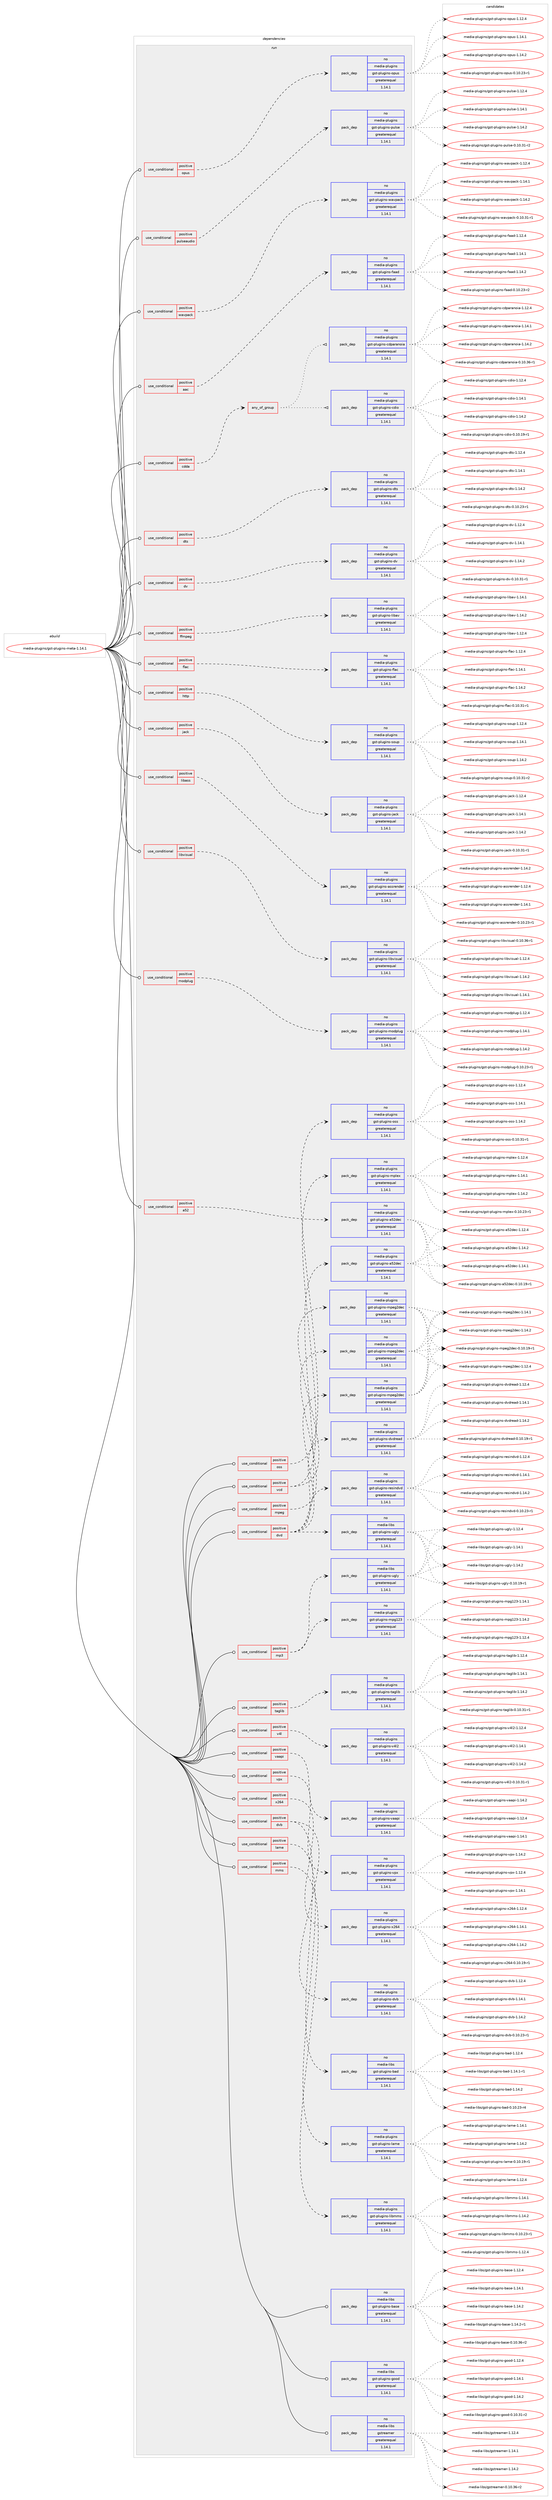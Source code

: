digraph prolog {

# *************
# Graph options
# *************

newrank=true;
concentrate=true;
compound=true;
graph [rankdir=LR,fontname=Helvetica,fontsize=10,ranksep=1.5];#, ranksep=2.5, nodesep=0.2];
edge  [arrowhead=vee];
node  [fontname=Helvetica,fontsize=10];

# **********
# The ebuild
# **********

subgraph cluster_leftcol {
color=gray;
rank=same;
label=<<i>ebuild</i>>;
id [label="media-plugins/gst-plugins-meta-1.14.1", color=red, width=4, href="../media-plugins/gst-plugins-meta-1.14.1.svg"];
}

# ****************
# The dependencies
# ****************

subgraph cluster_midcol {
color=gray;
label=<<i>dependencies</i>>;
subgraph cluster_compile {
fillcolor="#eeeeee";
style=filled;
label=<<i>compile</i>>;
}
subgraph cluster_compileandrun {
fillcolor="#eeeeee";
style=filled;
label=<<i>compile and run</i>>;
}
subgraph cluster_run {
fillcolor="#eeeeee";
style=filled;
label=<<i>run</i>>;
subgraph cond1961 {
dependency6061 [label=<<TABLE BORDER="0" CELLBORDER="1" CELLSPACING="0" CELLPADDING="4"><TR><TD ROWSPAN="3" CELLPADDING="10">use_conditional</TD></TR><TR><TD>positive</TD></TR><TR><TD>a52</TD></TR></TABLE>>, shape=none, color=red];
subgraph pack3994 {
dependency6062 [label=<<TABLE BORDER="0" CELLBORDER="1" CELLSPACING="0" CELLPADDING="4" WIDTH="220"><TR><TD ROWSPAN="6" CELLPADDING="30">pack_dep</TD></TR><TR><TD WIDTH="110">no</TD></TR><TR><TD>media-plugins</TD></TR><TR><TD>gst-plugins-a52dec</TD></TR><TR><TD>greaterequal</TD></TR><TR><TD>1.14.1</TD></TR></TABLE>>, shape=none, color=blue];
}
dependency6061:e -> dependency6062:w [weight=20,style="dashed",arrowhead="vee"];
}
id:e -> dependency6061:w [weight=20,style="solid",arrowhead="odot"];
subgraph cond1962 {
dependency6063 [label=<<TABLE BORDER="0" CELLBORDER="1" CELLSPACING="0" CELLPADDING="4"><TR><TD ROWSPAN="3" CELLPADDING="10">use_conditional</TD></TR><TR><TD>positive</TD></TR><TR><TD>aac</TD></TR></TABLE>>, shape=none, color=red];
subgraph pack3995 {
dependency6064 [label=<<TABLE BORDER="0" CELLBORDER="1" CELLSPACING="0" CELLPADDING="4" WIDTH="220"><TR><TD ROWSPAN="6" CELLPADDING="30">pack_dep</TD></TR><TR><TD WIDTH="110">no</TD></TR><TR><TD>media-plugins</TD></TR><TR><TD>gst-plugins-faad</TD></TR><TR><TD>greaterequal</TD></TR><TR><TD>1.14.1</TD></TR></TABLE>>, shape=none, color=blue];
}
dependency6063:e -> dependency6064:w [weight=20,style="dashed",arrowhead="vee"];
}
id:e -> dependency6063:w [weight=20,style="solid",arrowhead="odot"];
subgraph cond1963 {
dependency6065 [label=<<TABLE BORDER="0" CELLBORDER="1" CELLSPACING="0" CELLPADDING="4"><TR><TD ROWSPAN="3" CELLPADDING="10">use_conditional</TD></TR><TR><TD>positive</TD></TR><TR><TD>cdda</TD></TR></TABLE>>, shape=none, color=red];
subgraph any97 {
dependency6066 [label=<<TABLE BORDER="0" CELLBORDER="1" CELLSPACING="0" CELLPADDING="4"><TR><TD CELLPADDING="10">any_of_group</TD></TR></TABLE>>, shape=none, color=red];subgraph pack3996 {
dependency6067 [label=<<TABLE BORDER="0" CELLBORDER="1" CELLSPACING="0" CELLPADDING="4" WIDTH="220"><TR><TD ROWSPAN="6" CELLPADDING="30">pack_dep</TD></TR><TR><TD WIDTH="110">no</TD></TR><TR><TD>media-plugins</TD></TR><TR><TD>gst-plugins-cdparanoia</TD></TR><TR><TD>greaterequal</TD></TR><TR><TD>1.14.1</TD></TR></TABLE>>, shape=none, color=blue];
}
dependency6066:e -> dependency6067:w [weight=20,style="dotted",arrowhead="oinv"];
subgraph pack3997 {
dependency6068 [label=<<TABLE BORDER="0" CELLBORDER="1" CELLSPACING="0" CELLPADDING="4" WIDTH="220"><TR><TD ROWSPAN="6" CELLPADDING="30">pack_dep</TD></TR><TR><TD WIDTH="110">no</TD></TR><TR><TD>media-plugins</TD></TR><TR><TD>gst-plugins-cdio</TD></TR><TR><TD>greaterequal</TD></TR><TR><TD>1.14.1</TD></TR></TABLE>>, shape=none, color=blue];
}
dependency6066:e -> dependency6068:w [weight=20,style="dotted",arrowhead="oinv"];
}
dependency6065:e -> dependency6066:w [weight=20,style="dashed",arrowhead="vee"];
}
id:e -> dependency6065:w [weight=20,style="solid",arrowhead="odot"];
subgraph cond1964 {
dependency6069 [label=<<TABLE BORDER="0" CELLBORDER="1" CELLSPACING="0" CELLPADDING="4"><TR><TD ROWSPAN="3" CELLPADDING="10">use_conditional</TD></TR><TR><TD>positive</TD></TR><TR><TD>dts</TD></TR></TABLE>>, shape=none, color=red];
subgraph pack3998 {
dependency6070 [label=<<TABLE BORDER="0" CELLBORDER="1" CELLSPACING="0" CELLPADDING="4" WIDTH="220"><TR><TD ROWSPAN="6" CELLPADDING="30">pack_dep</TD></TR><TR><TD WIDTH="110">no</TD></TR><TR><TD>media-plugins</TD></TR><TR><TD>gst-plugins-dts</TD></TR><TR><TD>greaterequal</TD></TR><TR><TD>1.14.1</TD></TR></TABLE>>, shape=none, color=blue];
}
dependency6069:e -> dependency6070:w [weight=20,style="dashed",arrowhead="vee"];
}
id:e -> dependency6069:w [weight=20,style="solid",arrowhead="odot"];
subgraph cond1965 {
dependency6071 [label=<<TABLE BORDER="0" CELLBORDER="1" CELLSPACING="0" CELLPADDING="4"><TR><TD ROWSPAN="3" CELLPADDING="10">use_conditional</TD></TR><TR><TD>positive</TD></TR><TR><TD>dv</TD></TR></TABLE>>, shape=none, color=red];
subgraph pack3999 {
dependency6072 [label=<<TABLE BORDER="0" CELLBORDER="1" CELLSPACING="0" CELLPADDING="4" WIDTH="220"><TR><TD ROWSPAN="6" CELLPADDING="30">pack_dep</TD></TR><TR><TD WIDTH="110">no</TD></TR><TR><TD>media-plugins</TD></TR><TR><TD>gst-plugins-dv</TD></TR><TR><TD>greaterequal</TD></TR><TR><TD>1.14.1</TD></TR></TABLE>>, shape=none, color=blue];
}
dependency6071:e -> dependency6072:w [weight=20,style="dashed",arrowhead="vee"];
}
id:e -> dependency6071:w [weight=20,style="solid",arrowhead="odot"];
subgraph cond1966 {
dependency6073 [label=<<TABLE BORDER="0" CELLBORDER="1" CELLSPACING="0" CELLPADDING="4"><TR><TD ROWSPAN="3" CELLPADDING="10">use_conditional</TD></TR><TR><TD>positive</TD></TR><TR><TD>dvb</TD></TR></TABLE>>, shape=none, color=red];
subgraph pack4000 {
dependency6074 [label=<<TABLE BORDER="0" CELLBORDER="1" CELLSPACING="0" CELLPADDING="4" WIDTH="220"><TR><TD ROWSPAN="6" CELLPADDING="30">pack_dep</TD></TR><TR><TD WIDTH="110">no</TD></TR><TR><TD>media-plugins</TD></TR><TR><TD>gst-plugins-dvb</TD></TR><TR><TD>greaterequal</TD></TR><TR><TD>1.14.1</TD></TR></TABLE>>, shape=none, color=blue];
}
dependency6073:e -> dependency6074:w [weight=20,style="dashed",arrowhead="vee"];
subgraph pack4001 {
dependency6075 [label=<<TABLE BORDER="0" CELLBORDER="1" CELLSPACING="0" CELLPADDING="4" WIDTH="220"><TR><TD ROWSPAN="6" CELLPADDING="30">pack_dep</TD></TR><TR><TD WIDTH="110">no</TD></TR><TR><TD>media-libs</TD></TR><TR><TD>gst-plugins-bad</TD></TR><TR><TD>greaterequal</TD></TR><TR><TD>1.14.1</TD></TR></TABLE>>, shape=none, color=blue];
}
dependency6073:e -> dependency6075:w [weight=20,style="dashed",arrowhead="vee"];
}
id:e -> dependency6073:w [weight=20,style="solid",arrowhead="odot"];
subgraph cond1967 {
dependency6076 [label=<<TABLE BORDER="0" CELLBORDER="1" CELLSPACING="0" CELLPADDING="4"><TR><TD ROWSPAN="3" CELLPADDING="10">use_conditional</TD></TR><TR><TD>positive</TD></TR><TR><TD>dvd</TD></TR></TABLE>>, shape=none, color=red];
subgraph pack4002 {
dependency6077 [label=<<TABLE BORDER="0" CELLBORDER="1" CELLSPACING="0" CELLPADDING="4" WIDTH="220"><TR><TD ROWSPAN="6" CELLPADDING="30">pack_dep</TD></TR><TR><TD WIDTH="110">no</TD></TR><TR><TD>media-libs</TD></TR><TR><TD>gst-plugins-ugly</TD></TR><TR><TD>greaterequal</TD></TR><TR><TD>1.14.1</TD></TR></TABLE>>, shape=none, color=blue];
}
dependency6076:e -> dependency6077:w [weight=20,style="dashed",arrowhead="vee"];
subgraph pack4003 {
dependency6078 [label=<<TABLE BORDER="0" CELLBORDER="1" CELLSPACING="0" CELLPADDING="4" WIDTH="220"><TR><TD ROWSPAN="6" CELLPADDING="30">pack_dep</TD></TR><TR><TD WIDTH="110">no</TD></TR><TR><TD>media-plugins</TD></TR><TR><TD>gst-plugins-a52dec</TD></TR><TR><TD>greaterequal</TD></TR><TR><TD>1.14.1</TD></TR></TABLE>>, shape=none, color=blue];
}
dependency6076:e -> dependency6078:w [weight=20,style="dashed",arrowhead="vee"];
subgraph pack4004 {
dependency6079 [label=<<TABLE BORDER="0" CELLBORDER="1" CELLSPACING="0" CELLPADDING="4" WIDTH="220"><TR><TD ROWSPAN="6" CELLPADDING="30">pack_dep</TD></TR><TR><TD WIDTH="110">no</TD></TR><TR><TD>media-plugins</TD></TR><TR><TD>gst-plugins-dvdread</TD></TR><TR><TD>greaterequal</TD></TR><TR><TD>1.14.1</TD></TR></TABLE>>, shape=none, color=blue];
}
dependency6076:e -> dependency6079:w [weight=20,style="dashed",arrowhead="vee"];
subgraph pack4005 {
dependency6080 [label=<<TABLE BORDER="0" CELLBORDER="1" CELLSPACING="0" CELLPADDING="4" WIDTH="220"><TR><TD ROWSPAN="6" CELLPADDING="30">pack_dep</TD></TR><TR><TD WIDTH="110">no</TD></TR><TR><TD>media-plugins</TD></TR><TR><TD>gst-plugins-mpeg2dec</TD></TR><TR><TD>greaterequal</TD></TR><TR><TD>1.14.1</TD></TR></TABLE>>, shape=none, color=blue];
}
dependency6076:e -> dependency6080:w [weight=20,style="dashed",arrowhead="vee"];
subgraph pack4006 {
dependency6081 [label=<<TABLE BORDER="0" CELLBORDER="1" CELLSPACING="0" CELLPADDING="4" WIDTH="220"><TR><TD ROWSPAN="6" CELLPADDING="30">pack_dep</TD></TR><TR><TD WIDTH="110">no</TD></TR><TR><TD>media-plugins</TD></TR><TR><TD>gst-plugins-resindvd</TD></TR><TR><TD>greaterequal</TD></TR><TR><TD>1.14.1</TD></TR></TABLE>>, shape=none, color=blue];
}
dependency6076:e -> dependency6081:w [weight=20,style="dashed",arrowhead="vee"];
}
id:e -> dependency6076:w [weight=20,style="solid",arrowhead="odot"];
subgraph cond1968 {
dependency6082 [label=<<TABLE BORDER="0" CELLBORDER="1" CELLSPACING="0" CELLPADDING="4"><TR><TD ROWSPAN="3" CELLPADDING="10">use_conditional</TD></TR><TR><TD>positive</TD></TR><TR><TD>ffmpeg</TD></TR></TABLE>>, shape=none, color=red];
subgraph pack4007 {
dependency6083 [label=<<TABLE BORDER="0" CELLBORDER="1" CELLSPACING="0" CELLPADDING="4" WIDTH="220"><TR><TD ROWSPAN="6" CELLPADDING="30">pack_dep</TD></TR><TR><TD WIDTH="110">no</TD></TR><TR><TD>media-plugins</TD></TR><TR><TD>gst-plugins-libav</TD></TR><TR><TD>greaterequal</TD></TR><TR><TD>1.14.1</TD></TR></TABLE>>, shape=none, color=blue];
}
dependency6082:e -> dependency6083:w [weight=20,style="dashed",arrowhead="vee"];
}
id:e -> dependency6082:w [weight=20,style="solid",arrowhead="odot"];
subgraph cond1969 {
dependency6084 [label=<<TABLE BORDER="0" CELLBORDER="1" CELLSPACING="0" CELLPADDING="4"><TR><TD ROWSPAN="3" CELLPADDING="10">use_conditional</TD></TR><TR><TD>positive</TD></TR><TR><TD>flac</TD></TR></TABLE>>, shape=none, color=red];
subgraph pack4008 {
dependency6085 [label=<<TABLE BORDER="0" CELLBORDER="1" CELLSPACING="0" CELLPADDING="4" WIDTH="220"><TR><TD ROWSPAN="6" CELLPADDING="30">pack_dep</TD></TR><TR><TD WIDTH="110">no</TD></TR><TR><TD>media-plugins</TD></TR><TR><TD>gst-plugins-flac</TD></TR><TR><TD>greaterequal</TD></TR><TR><TD>1.14.1</TD></TR></TABLE>>, shape=none, color=blue];
}
dependency6084:e -> dependency6085:w [weight=20,style="dashed",arrowhead="vee"];
}
id:e -> dependency6084:w [weight=20,style="solid",arrowhead="odot"];
subgraph cond1970 {
dependency6086 [label=<<TABLE BORDER="0" CELLBORDER="1" CELLSPACING="0" CELLPADDING="4"><TR><TD ROWSPAN="3" CELLPADDING="10">use_conditional</TD></TR><TR><TD>positive</TD></TR><TR><TD>http</TD></TR></TABLE>>, shape=none, color=red];
subgraph pack4009 {
dependency6087 [label=<<TABLE BORDER="0" CELLBORDER="1" CELLSPACING="0" CELLPADDING="4" WIDTH="220"><TR><TD ROWSPAN="6" CELLPADDING="30">pack_dep</TD></TR><TR><TD WIDTH="110">no</TD></TR><TR><TD>media-plugins</TD></TR><TR><TD>gst-plugins-soup</TD></TR><TR><TD>greaterequal</TD></TR><TR><TD>1.14.1</TD></TR></TABLE>>, shape=none, color=blue];
}
dependency6086:e -> dependency6087:w [weight=20,style="dashed",arrowhead="vee"];
}
id:e -> dependency6086:w [weight=20,style="solid",arrowhead="odot"];
subgraph cond1971 {
dependency6088 [label=<<TABLE BORDER="0" CELLBORDER="1" CELLSPACING="0" CELLPADDING="4"><TR><TD ROWSPAN="3" CELLPADDING="10">use_conditional</TD></TR><TR><TD>positive</TD></TR><TR><TD>jack</TD></TR></TABLE>>, shape=none, color=red];
subgraph pack4010 {
dependency6089 [label=<<TABLE BORDER="0" CELLBORDER="1" CELLSPACING="0" CELLPADDING="4" WIDTH="220"><TR><TD ROWSPAN="6" CELLPADDING="30">pack_dep</TD></TR><TR><TD WIDTH="110">no</TD></TR><TR><TD>media-plugins</TD></TR><TR><TD>gst-plugins-jack</TD></TR><TR><TD>greaterequal</TD></TR><TR><TD>1.14.1</TD></TR></TABLE>>, shape=none, color=blue];
}
dependency6088:e -> dependency6089:w [weight=20,style="dashed",arrowhead="vee"];
}
id:e -> dependency6088:w [weight=20,style="solid",arrowhead="odot"];
subgraph cond1972 {
dependency6090 [label=<<TABLE BORDER="0" CELLBORDER="1" CELLSPACING="0" CELLPADDING="4"><TR><TD ROWSPAN="3" CELLPADDING="10">use_conditional</TD></TR><TR><TD>positive</TD></TR><TR><TD>lame</TD></TR></TABLE>>, shape=none, color=red];
subgraph pack4011 {
dependency6091 [label=<<TABLE BORDER="0" CELLBORDER="1" CELLSPACING="0" CELLPADDING="4" WIDTH="220"><TR><TD ROWSPAN="6" CELLPADDING="30">pack_dep</TD></TR><TR><TD WIDTH="110">no</TD></TR><TR><TD>media-plugins</TD></TR><TR><TD>gst-plugins-lame</TD></TR><TR><TD>greaterequal</TD></TR><TR><TD>1.14.1</TD></TR></TABLE>>, shape=none, color=blue];
}
dependency6090:e -> dependency6091:w [weight=20,style="dashed",arrowhead="vee"];
}
id:e -> dependency6090:w [weight=20,style="solid",arrowhead="odot"];
subgraph cond1973 {
dependency6092 [label=<<TABLE BORDER="0" CELLBORDER="1" CELLSPACING="0" CELLPADDING="4"><TR><TD ROWSPAN="3" CELLPADDING="10">use_conditional</TD></TR><TR><TD>positive</TD></TR><TR><TD>libass</TD></TR></TABLE>>, shape=none, color=red];
subgraph pack4012 {
dependency6093 [label=<<TABLE BORDER="0" CELLBORDER="1" CELLSPACING="0" CELLPADDING="4" WIDTH="220"><TR><TD ROWSPAN="6" CELLPADDING="30">pack_dep</TD></TR><TR><TD WIDTH="110">no</TD></TR><TR><TD>media-plugins</TD></TR><TR><TD>gst-plugins-assrender</TD></TR><TR><TD>greaterequal</TD></TR><TR><TD>1.14.1</TD></TR></TABLE>>, shape=none, color=blue];
}
dependency6092:e -> dependency6093:w [weight=20,style="dashed",arrowhead="vee"];
}
id:e -> dependency6092:w [weight=20,style="solid",arrowhead="odot"];
subgraph cond1974 {
dependency6094 [label=<<TABLE BORDER="0" CELLBORDER="1" CELLSPACING="0" CELLPADDING="4"><TR><TD ROWSPAN="3" CELLPADDING="10">use_conditional</TD></TR><TR><TD>positive</TD></TR><TR><TD>libvisual</TD></TR></TABLE>>, shape=none, color=red];
subgraph pack4013 {
dependency6095 [label=<<TABLE BORDER="0" CELLBORDER="1" CELLSPACING="0" CELLPADDING="4" WIDTH="220"><TR><TD ROWSPAN="6" CELLPADDING="30">pack_dep</TD></TR><TR><TD WIDTH="110">no</TD></TR><TR><TD>media-plugins</TD></TR><TR><TD>gst-plugins-libvisual</TD></TR><TR><TD>greaterequal</TD></TR><TR><TD>1.14.1</TD></TR></TABLE>>, shape=none, color=blue];
}
dependency6094:e -> dependency6095:w [weight=20,style="dashed",arrowhead="vee"];
}
id:e -> dependency6094:w [weight=20,style="solid",arrowhead="odot"];
subgraph cond1975 {
dependency6096 [label=<<TABLE BORDER="0" CELLBORDER="1" CELLSPACING="0" CELLPADDING="4"><TR><TD ROWSPAN="3" CELLPADDING="10">use_conditional</TD></TR><TR><TD>positive</TD></TR><TR><TD>mms</TD></TR></TABLE>>, shape=none, color=red];
subgraph pack4014 {
dependency6097 [label=<<TABLE BORDER="0" CELLBORDER="1" CELLSPACING="0" CELLPADDING="4" WIDTH="220"><TR><TD ROWSPAN="6" CELLPADDING="30">pack_dep</TD></TR><TR><TD WIDTH="110">no</TD></TR><TR><TD>media-plugins</TD></TR><TR><TD>gst-plugins-libmms</TD></TR><TR><TD>greaterequal</TD></TR><TR><TD>1.14.1</TD></TR></TABLE>>, shape=none, color=blue];
}
dependency6096:e -> dependency6097:w [weight=20,style="dashed",arrowhead="vee"];
}
id:e -> dependency6096:w [weight=20,style="solid",arrowhead="odot"];
subgraph cond1976 {
dependency6098 [label=<<TABLE BORDER="0" CELLBORDER="1" CELLSPACING="0" CELLPADDING="4"><TR><TD ROWSPAN="3" CELLPADDING="10">use_conditional</TD></TR><TR><TD>positive</TD></TR><TR><TD>modplug</TD></TR></TABLE>>, shape=none, color=red];
subgraph pack4015 {
dependency6099 [label=<<TABLE BORDER="0" CELLBORDER="1" CELLSPACING="0" CELLPADDING="4" WIDTH="220"><TR><TD ROWSPAN="6" CELLPADDING="30">pack_dep</TD></TR><TR><TD WIDTH="110">no</TD></TR><TR><TD>media-plugins</TD></TR><TR><TD>gst-plugins-modplug</TD></TR><TR><TD>greaterequal</TD></TR><TR><TD>1.14.1</TD></TR></TABLE>>, shape=none, color=blue];
}
dependency6098:e -> dependency6099:w [weight=20,style="dashed",arrowhead="vee"];
}
id:e -> dependency6098:w [weight=20,style="solid",arrowhead="odot"];
subgraph cond1977 {
dependency6100 [label=<<TABLE BORDER="0" CELLBORDER="1" CELLSPACING="0" CELLPADDING="4"><TR><TD ROWSPAN="3" CELLPADDING="10">use_conditional</TD></TR><TR><TD>positive</TD></TR><TR><TD>mp3</TD></TR></TABLE>>, shape=none, color=red];
subgraph pack4016 {
dependency6101 [label=<<TABLE BORDER="0" CELLBORDER="1" CELLSPACING="0" CELLPADDING="4" WIDTH="220"><TR><TD ROWSPAN="6" CELLPADDING="30">pack_dep</TD></TR><TR><TD WIDTH="110">no</TD></TR><TR><TD>media-libs</TD></TR><TR><TD>gst-plugins-ugly</TD></TR><TR><TD>greaterequal</TD></TR><TR><TD>1.14.1</TD></TR></TABLE>>, shape=none, color=blue];
}
dependency6100:e -> dependency6101:w [weight=20,style="dashed",arrowhead="vee"];
subgraph pack4017 {
dependency6102 [label=<<TABLE BORDER="0" CELLBORDER="1" CELLSPACING="0" CELLPADDING="4" WIDTH="220"><TR><TD ROWSPAN="6" CELLPADDING="30">pack_dep</TD></TR><TR><TD WIDTH="110">no</TD></TR><TR><TD>media-plugins</TD></TR><TR><TD>gst-plugins-mpg123</TD></TR><TR><TD>greaterequal</TD></TR><TR><TD>1.14.1</TD></TR></TABLE>>, shape=none, color=blue];
}
dependency6100:e -> dependency6102:w [weight=20,style="dashed",arrowhead="vee"];
}
id:e -> dependency6100:w [weight=20,style="solid",arrowhead="odot"];
subgraph cond1978 {
dependency6103 [label=<<TABLE BORDER="0" CELLBORDER="1" CELLSPACING="0" CELLPADDING="4"><TR><TD ROWSPAN="3" CELLPADDING="10">use_conditional</TD></TR><TR><TD>positive</TD></TR><TR><TD>mpeg</TD></TR></TABLE>>, shape=none, color=red];
subgraph pack4018 {
dependency6104 [label=<<TABLE BORDER="0" CELLBORDER="1" CELLSPACING="0" CELLPADDING="4" WIDTH="220"><TR><TD ROWSPAN="6" CELLPADDING="30">pack_dep</TD></TR><TR><TD WIDTH="110">no</TD></TR><TR><TD>media-plugins</TD></TR><TR><TD>gst-plugins-mpeg2dec</TD></TR><TR><TD>greaterequal</TD></TR><TR><TD>1.14.1</TD></TR></TABLE>>, shape=none, color=blue];
}
dependency6103:e -> dependency6104:w [weight=20,style="dashed",arrowhead="vee"];
}
id:e -> dependency6103:w [weight=20,style="solid",arrowhead="odot"];
subgraph cond1979 {
dependency6105 [label=<<TABLE BORDER="0" CELLBORDER="1" CELLSPACING="0" CELLPADDING="4"><TR><TD ROWSPAN="3" CELLPADDING="10">use_conditional</TD></TR><TR><TD>positive</TD></TR><TR><TD>opus</TD></TR></TABLE>>, shape=none, color=red];
subgraph pack4019 {
dependency6106 [label=<<TABLE BORDER="0" CELLBORDER="1" CELLSPACING="0" CELLPADDING="4" WIDTH="220"><TR><TD ROWSPAN="6" CELLPADDING="30">pack_dep</TD></TR><TR><TD WIDTH="110">no</TD></TR><TR><TD>media-plugins</TD></TR><TR><TD>gst-plugins-opus</TD></TR><TR><TD>greaterequal</TD></TR><TR><TD>1.14.1</TD></TR></TABLE>>, shape=none, color=blue];
}
dependency6105:e -> dependency6106:w [weight=20,style="dashed",arrowhead="vee"];
}
id:e -> dependency6105:w [weight=20,style="solid",arrowhead="odot"];
subgraph cond1980 {
dependency6107 [label=<<TABLE BORDER="0" CELLBORDER="1" CELLSPACING="0" CELLPADDING="4"><TR><TD ROWSPAN="3" CELLPADDING="10">use_conditional</TD></TR><TR><TD>positive</TD></TR><TR><TD>oss</TD></TR></TABLE>>, shape=none, color=red];
subgraph pack4020 {
dependency6108 [label=<<TABLE BORDER="0" CELLBORDER="1" CELLSPACING="0" CELLPADDING="4" WIDTH="220"><TR><TD ROWSPAN="6" CELLPADDING="30">pack_dep</TD></TR><TR><TD WIDTH="110">no</TD></TR><TR><TD>media-plugins</TD></TR><TR><TD>gst-plugins-oss</TD></TR><TR><TD>greaterequal</TD></TR><TR><TD>1.14.1</TD></TR></TABLE>>, shape=none, color=blue];
}
dependency6107:e -> dependency6108:w [weight=20,style="dashed",arrowhead="vee"];
}
id:e -> dependency6107:w [weight=20,style="solid",arrowhead="odot"];
subgraph cond1981 {
dependency6109 [label=<<TABLE BORDER="0" CELLBORDER="1" CELLSPACING="0" CELLPADDING="4"><TR><TD ROWSPAN="3" CELLPADDING="10">use_conditional</TD></TR><TR><TD>positive</TD></TR><TR><TD>pulseaudio</TD></TR></TABLE>>, shape=none, color=red];
subgraph pack4021 {
dependency6110 [label=<<TABLE BORDER="0" CELLBORDER="1" CELLSPACING="0" CELLPADDING="4" WIDTH="220"><TR><TD ROWSPAN="6" CELLPADDING="30">pack_dep</TD></TR><TR><TD WIDTH="110">no</TD></TR><TR><TD>media-plugins</TD></TR><TR><TD>gst-plugins-pulse</TD></TR><TR><TD>greaterequal</TD></TR><TR><TD>1.14.1</TD></TR></TABLE>>, shape=none, color=blue];
}
dependency6109:e -> dependency6110:w [weight=20,style="dashed",arrowhead="vee"];
}
id:e -> dependency6109:w [weight=20,style="solid",arrowhead="odot"];
subgraph cond1982 {
dependency6111 [label=<<TABLE BORDER="0" CELLBORDER="1" CELLSPACING="0" CELLPADDING="4"><TR><TD ROWSPAN="3" CELLPADDING="10">use_conditional</TD></TR><TR><TD>positive</TD></TR><TR><TD>taglib</TD></TR></TABLE>>, shape=none, color=red];
subgraph pack4022 {
dependency6112 [label=<<TABLE BORDER="0" CELLBORDER="1" CELLSPACING="0" CELLPADDING="4" WIDTH="220"><TR><TD ROWSPAN="6" CELLPADDING="30">pack_dep</TD></TR><TR><TD WIDTH="110">no</TD></TR><TR><TD>media-plugins</TD></TR><TR><TD>gst-plugins-taglib</TD></TR><TR><TD>greaterequal</TD></TR><TR><TD>1.14.1</TD></TR></TABLE>>, shape=none, color=blue];
}
dependency6111:e -> dependency6112:w [weight=20,style="dashed",arrowhead="vee"];
}
id:e -> dependency6111:w [weight=20,style="solid",arrowhead="odot"];
subgraph cond1983 {
dependency6113 [label=<<TABLE BORDER="0" CELLBORDER="1" CELLSPACING="0" CELLPADDING="4"><TR><TD ROWSPAN="3" CELLPADDING="10">use_conditional</TD></TR><TR><TD>positive</TD></TR><TR><TD>v4l</TD></TR></TABLE>>, shape=none, color=red];
subgraph pack4023 {
dependency6114 [label=<<TABLE BORDER="0" CELLBORDER="1" CELLSPACING="0" CELLPADDING="4" WIDTH="220"><TR><TD ROWSPAN="6" CELLPADDING="30">pack_dep</TD></TR><TR><TD WIDTH="110">no</TD></TR><TR><TD>media-plugins</TD></TR><TR><TD>gst-plugins-v4l2</TD></TR><TR><TD>greaterequal</TD></TR><TR><TD>1.14.1</TD></TR></TABLE>>, shape=none, color=blue];
}
dependency6113:e -> dependency6114:w [weight=20,style="dashed",arrowhead="vee"];
}
id:e -> dependency6113:w [weight=20,style="solid",arrowhead="odot"];
subgraph cond1984 {
dependency6115 [label=<<TABLE BORDER="0" CELLBORDER="1" CELLSPACING="0" CELLPADDING="4"><TR><TD ROWSPAN="3" CELLPADDING="10">use_conditional</TD></TR><TR><TD>positive</TD></TR><TR><TD>vaapi</TD></TR></TABLE>>, shape=none, color=red];
subgraph pack4024 {
dependency6116 [label=<<TABLE BORDER="0" CELLBORDER="1" CELLSPACING="0" CELLPADDING="4" WIDTH="220"><TR><TD ROWSPAN="6" CELLPADDING="30">pack_dep</TD></TR><TR><TD WIDTH="110">no</TD></TR><TR><TD>media-plugins</TD></TR><TR><TD>gst-plugins-vaapi</TD></TR><TR><TD>greaterequal</TD></TR><TR><TD>1.14.1</TD></TR></TABLE>>, shape=none, color=blue];
}
dependency6115:e -> dependency6116:w [weight=20,style="dashed",arrowhead="vee"];
}
id:e -> dependency6115:w [weight=20,style="solid",arrowhead="odot"];
subgraph cond1985 {
dependency6117 [label=<<TABLE BORDER="0" CELLBORDER="1" CELLSPACING="0" CELLPADDING="4"><TR><TD ROWSPAN="3" CELLPADDING="10">use_conditional</TD></TR><TR><TD>positive</TD></TR><TR><TD>vcd</TD></TR></TABLE>>, shape=none, color=red];
subgraph pack4025 {
dependency6118 [label=<<TABLE BORDER="0" CELLBORDER="1" CELLSPACING="0" CELLPADDING="4" WIDTH="220"><TR><TD ROWSPAN="6" CELLPADDING="30">pack_dep</TD></TR><TR><TD WIDTH="110">no</TD></TR><TR><TD>media-plugins</TD></TR><TR><TD>gst-plugins-mplex</TD></TR><TR><TD>greaterequal</TD></TR><TR><TD>1.14.1</TD></TR></TABLE>>, shape=none, color=blue];
}
dependency6117:e -> dependency6118:w [weight=20,style="dashed",arrowhead="vee"];
subgraph pack4026 {
dependency6119 [label=<<TABLE BORDER="0" CELLBORDER="1" CELLSPACING="0" CELLPADDING="4" WIDTH="220"><TR><TD ROWSPAN="6" CELLPADDING="30">pack_dep</TD></TR><TR><TD WIDTH="110">no</TD></TR><TR><TD>media-plugins</TD></TR><TR><TD>gst-plugins-mpeg2dec</TD></TR><TR><TD>greaterequal</TD></TR><TR><TD>1.14.1</TD></TR></TABLE>>, shape=none, color=blue];
}
dependency6117:e -> dependency6119:w [weight=20,style="dashed",arrowhead="vee"];
}
id:e -> dependency6117:w [weight=20,style="solid",arrowhead="odot"];
subgraph cond1986 {
dependency6120 [label=<<TABLE BORDER="0" CELLBORDER="1" CELLSPACING="0" CELLPADDING="4"><TR><TD ROWSPAN="3" CELLPADDING="10">use_conditional</TD></TR><TR><TD>positive</TD></TR><TR><TD>vpx</TD></TR></TABLE>>, shape=none, color=red];
subgraph pack4027 {
dependency6121 [label=<<TABLE BORDER="0" CELLBORDER="1" CELLSPACING="0" CELLPADDING="4" WIDTH="220"><TR><TD ROWSPAN="6" CELLPADDING="30">pack_dep</TD></TR><TR><TD WIDTH="110">no</TD></TR><TR><TD>media-plugins</TD></TR><TR><TD>gst-plugins-vpx</TD></TR><TR><TD>greaterequal</TD></TR><TR><TD>1.14.1</TD></TR></TABLE>>, shape=none, color=blue];
}
dependency6120:e -> dependency6121:w [weight=20,style="dashed",arrowhead="vee"];
}
id:e -> dependency6120:w [weight=20,style="solid",arrowhead="odot"];
subgraph cond1987 {
dependency6122 [label=<<TABLE BORDER="0" CELLBORDER="1" CELLSPACING="0" CELLPADDING="4"><TR><TD ROWSPAN="3" CELLPADDING="10">use_conditional</TD></TR><TR><TD>positive</TD></TR><TR><TD>wavpack</TD></TR></TABLE>>, shape=none, color=red];
subgraph pack4028 {
dependency6123 [label=<<TABLE BORDER="0" CELLBORDER="1" CELLSPACING="0" CELLPADDING="4" WIDTH="220"><TR><TD ROWSPAN="6" CELLPADDING="30">pack_dep</TD></TR><TR><TD WIDTH="110">no</TD></TR><TR><TD>media-plugins</TD></TR><TR><TD>gst-plugins-wavpack</TD></TR><TR><TD>greaterequal</TD></TR><TR><TD>1.14.1</TD></TR></TABLE>>, shape=none, color=blue];
}
dependency6122:e -> dependency6123:w [weight=20,style="dashed",arrowhead="vee"];
}
id:e -> dependency6122:w [weight=20,style="solid",arrowhead="odot"];
subgraph cond1988 {
dependency6124 [label=<<TABLE BORDER="0" CELLBORDER="1" CELLSPACING="0" CELLPADDING="4"><TR><TD ROWSPAN="3" CELLPADDING="10">use_conditional</TD></TR><TR><TD>positive</TD></TR><TR><TD>x264</TD></TR></TABLE>>, shape=none, color=red];
subgraph pack4029 {
dependency6125 [label=<<TABLE BORDER="0" CELLBORDER="1" CELLSPACING="0" CELLPADDING="4" WIDTH="220"><TR><TD ROWSPAN="6" CELLPADDING="30">pack_dep</TD></TR><TR><TD WIDTH="110">no</TD></TR><TR><TD>media-plugins</TD></TR><TR><TD>gst-plugins-x264</TD></TR><TR><TD>greaterequal</TD></TR><TR><TD>1.14.1</TD></TR></TABLE>>, shape=none, color=blue];
}
dependency6124:e -> dependency6125:w [weight=20,style="dashed",arrowhead="vee"];
}
id:e -> dependency6124:w [weight=20,style="solid",arrowhead="odot"];
subgraph pack4030 {
dependency6126 [label=<<TABLE BORDER="0" CELLBORDER="1" CELLSPACING="0" CELLPADDING="4" WIDTH="220"><TR><TD ROWSPAN="6" CELLPADDING="30">pack_dep</TD></TR><TR><TD WIDTH="110">no</TD></TR><TR><TD>media-libs</TD></TR><TR><TD>gst-plugins-base</TD></TR><TR><TD>greaterequal</TD></TR><TR><TD>1.14.1</TD></TR></TABLE>>, shape=none, color=blue];
}
id:e -> dependency6126:w [weight=20,style="solid",arrowhead="odot"];
subgraph pack4031 {
dependency6127 [label=<<TABLE BORDER="0" CELLBORDER="1" CELLSPACING="0" CELLPADDING="4" WIDTH="220"><TR><TD ROWSPAN="6" CELLPADDING="30">pack_dep</TD></TR><TR><TD WIDTH="110">no</TD></TR><TR><TD>media-libs</TD></TR><TR><TD>gst-plugins-good</TD></TR><TR><TD>greaterequal</TD></TR><TR><TD>1.14.1</TD></TR></TABLE>>, shape=none, color=blue];
}
id:e -> dependency6127:w [weight=20,style="solid",arrowhead="odot"];
subgraph pack4032 {
dependency6128 [label=<<TABLE BORDER="0" CELLBORDER="1" CELLSPACING="0" CELLPADDING="4" WIDTH="220"><TR><TD ROWSPAN="6" CELLPADDING="30">pack_dep</TD></TR><TR><TD WIDTH="110">no</TD></TR><TR><TD>media-libs</TD></TR><TR><TD>gstreamer</TD></TR><TR><TD>greaterequal</TD></TR><TR><TD>1.14.1</TD></TR></TABLE>>, shape=none, color=blue];
}
id:e -> dependency6128:w [weight=20,style="solid",arrowhead="odot"];
}
}

# **************
# The candidates
# **************

subgraph cluster_choices {
rank=same;
color=gray;
label=<<i>candidates</i>>;

subgraph choice3994 {
color=black;
nodesep=1;
choice10910110010597451121081171031051101154710311511645112108117103105110115459753501001019945484649484649574511449 [label="media-plugins/gst-plugins-a52dec-0.10.19-r1", color=red, width=4,href="../media-plugins/gst-plugins-a52dec-0.10.19-r1.svg"];
choice10910110010597451121081171031051101154710311511645112108117103105110115459753501001019945494649504652 [label="media-plugins/gst-plugins-a52dec-1.12.4", color=red, width=4,href="../media-plugins/gst-plugins-a52dec-1.12.4.svg"];
choice10910110010597451121081171031051101154710311511645112108117103105110115459753501001019945494649524649 [label="media-plugins/gst-plugins-a52dec-1.14.1", color=red, width=4,href="../media-plugins/gst-plugins-a52dec-1.14.1.svg"];
choice10910110010597451121081171031051101154710311511645112108117103105110115459753501001019945494649524650 [label="media-plugins/gst-plugins-a52dec-1.14.2", color=red, width=4,href="../media-plugins/gst-plugins-a52dec-1.14.2.svg"];
dependency6062:e -> choice10910110010597451121081171031051101154710311511645112108117103105110115459753501001019945484649484649574511449:w [style=dotted,weight="100"];
dependency6062:e -> choice10910110010597451121081171031051101154710311511645112108117103105110115459753501001019945494649504652:w [style=dotted,weight="100"];
dependency6062:e -> choice10910110010597451121081171031051101154710311511645112108117103105110115459753501001019945494649524649:w [style=dotted,weight="100"];
dependency6062:e -> choice10910110010597451121081171031051101154710311511645112108117103105110115459753501001019945494649524650:w [style=dotted,weight="100"];
}
subgraph choice3995 {
color=black;
nodesep=1;
choice1091011001059745112108117103105110115471031151164511210811710310511011545102979710045484649484650514511450 [label="media-plugins/gst-plugins-faad-0.10.23-r2", color=red, width=4,href="../media-plugins/gst-plugins-faad-0.10.23-r2.svg"];
choice1091011001059745112108117103105110115471031151164511210811710310511011545102979710045494649504652 [label="media-plugins/gst-plugins-faad-1.12.4", color=red, width=4,href="../media-plugins/gst-plugins-faad-1.12.4.svg"];
choice1091011001059745112108117103105110115471031151164511210811710310511011545102979710045494649524649 [label="media-plugins/gst-plugins-faad-1.14.1", color=red, width=4,href="../media-plugins/gst-plugins-faad-1.14.1.svg"];
choice1091011001059745112108117103105110115471031151164511210811710310511011545102979710045494649524650 [label="media-plugins/gst-plugins-faad-1.14.2", color=red, width=4,href="../media-plugins/gst-plugins-faad-1.14.2.svg"];
dependency6064:e -> choice1091011001059745112108117103105110115471031151164511210811710310511011545102979710045484649484650514511450:w [style=dotted,weight="100"];
dependency6064:e -> choice1091011001059745112108117103105110115471031151164511210811710310511011545102979710045494649504652:w [style=dotted,weight="100"];
dependency6064:e -> choice1091011001059745112108117103105110115471031151164511210811710310511011545102979710045494649524649:w [style=dotted,weight="100"];
dependency6064:e -> choice1091011001059745112108117103105110115471031151164511210811710310511011545102979710045494649524650:w [style=dotted,weight="100"];
}
subgraph choice3996 {
color=black;
nodesep=1;
choice10910110010597451121081171031051101154710311511645112108117103105110115459910011297114971101111059745484649484651544511449 [label="media-plugins/gst-plugins-cdparanoia-0.10.36-r1", color=red, width=4,href="../media-plugins/gst-plugins-cdparanoia-0.10.36-r1.svg"];
choice10910110010597451121081171031051101154710311511645112108117103105110115459910011297114971101111059745494649504652 [label="media-plugins/gst-plugins-cdparanoia-1.12.4", color=red, width=4,href="../media-plugins/gst-plugins-cdparanoia-1.12.4.svg"];
choice10910110010597451121081171031051101154710311511645112108117103105110115459910011297114971101111059745494649524649 [label="media-plugins/gst-plugins-cdparanoia-1.14.1", color=red, width=4,href="../media-plugins/gst-plugins-cdparanoia-1.14.1.svg"];
choice10910110010597451121081171031051101154710311511645112108117103105110115459910011297114971101111059745494649524650 [label="media-plugins/gst-plugins-cdparanoia-1.14.2", color=red, width=4,href="../media-plugins/gst-plugins-cdparanoia-1.14.2.svg"];
dependency6067:e -> choice10910110010597451121081171031051101154710311511645112108117103105110115459910011297114971101111059745484649484651544511449:w [style=dotted,weight="100"];
dependency6067:e -> choice10910110010597451121081171031051101154710311511645112108117103105110115459910011297114971101111059745494649504652:w [style=dotted,weight="100"];
dependency6067:e -> choice10910110010597451121081171031051101154710311511645112108117103105110115459910011297114971101111059745494649524649:w [style=dotted,weight="100"];
dependency6067:e -> choice10910110010597451121081171031051101154710311511645112108117103105110115459910011297114971101111059745494649524650:w [style=dotted,weight="100"];
}
subgraph choice3997 {
color=black;
nodesep=1;
choice10910110010597451121081171031051101154710311511645112108117103105110115459910010511145484649484649574511449 [label="media-plugins/gst-plugins-cdio-0.10.19-r1", color=red, width=4,href="../media-plugins/gst-plugins-cdio-0.10.19-r1.svg"];
choice10910110010597451121081171031051101154710311511645112108117103105110115459910010511145494649504652 [label="media-plugins/gst-plugins-cdio-1.12.4", color=red, width=4,href="../media-plugins/gst-plugins-cdio-1.12.4.svg"];
choice10910110010597451121081171031051101154710311511645112108117103105110115459910010511145494649524649 [label="media-plugins/gst-plugins-cdio-1.14.1", color=red, width=4,href="../media-plugins/gst-plugins-cdio-1.14.1.svg"];
choice10910110010597451121081171031051101154710311511645112108117103105110115459910010511145494649524650 [label="media-plugins/gst-plugins-cdio-1.14.2", color=red, width=4,href="../media-plugins/gst-plugins-cdio-1.14.2.svg"];
dependency6068:e -> choice10910110010597451121081171031051101154710311511645112108117103105110115459910010511145484649484649574511449:w [style=dotted,weight="100"];
dependency6068:e -> choice10910110010597451121081171031051101154710311511645112108117103105110115459910010511145494649504652:w [style=dotted,weight="100"];
dependency6068:e -> choice10910110010597451121081171031051101154710311511645112108117103105110115459910010511145494649524649:w [style=dotted,weight="100"];
dependency6068:e -> choice10910110010597451121081171031051101154710311511645112108117103105110115459910010511145494649524650:w [style=dotted,weight="100"];
}
subgraph choice3998 {
color=black;
nodesep=1;
choice109101100105974511210811710310511011547103115116451121081171031051101154510011611545484649484650514511449 [label="media-plugins/gst-plugins-dts-0.10.23-r1", color=red, width=4,href="../media-plugins/gst-plugins-dts-0.10.23-r1.svg"];
choice109101100105974511210811710310511011547103115116451121081171031051101154510011611545494649504652 [label="media-plugins/gst-plugins-dts-1.12.4", color=red, width=4,href="../media-plugins/gst-plugins-dts-1.12.4.svg"];
choice109101100105974511210811710310511011547103115116451121081171031051101154510011611545494649524649 [label="media-plugins/gst-plugins-dts-1.14.1", color=red, width=4,href="../media-plugins/gst-plugins-dts-1.14.1.svg"];
choice109101100105974511210811710310511011547103115116451121081171031051101154510011611545494649524650 [label="media-plugins/gst-plugins-dts-1.14.2", color=red, width=4,href="../media-plugins/gst-plugins-dts-1.14.2.svg"];
dependency6070:e -> choice109101100105974511210811710310511011547103115116451121081171031051101154510011611545484649484650514511449:w [style=dotted,weight="100"];
dependency6070:e -> choice109101100105974511210811710310511011547103115116451121081171031051101154510011611545494649504652:w [style=dotted,weight="100"];
dependency6070:e -> choice109101100105974511210811710310511011547103115116451121081171031051101154510011611545494649524649:w [style=dotted,weight="100"];
dependency6070:e -> choice109101100105974511210811710310511011547103115116451121081171031051101154510011611545494649524650:w [style=dotted,weight="100"];
}
subgraph choice3999 {
color=black;
nodesep=1;
choice109101100105974511210811710310511011547103115116451121081171031051101154510011845484649484651494511449 [label="media-plugins/gst-plugins-dv-0.10.31-r1", color=red, width=4,href="../media-plugins/gst-plugins-dv-0.10.31-r1.svg"];
choice109101100105974511210811710310511011547103115116451121081171031051101154510011845494649504652 [label="media-plugins/gst-plugins-dv-1.12.4", color=red, width=4,href="../media-plugins/gst-plugins-dv-1.12.4.svg"];
choice109101100105974511210811710310511011547103115116451121081171031051101154510011845494649524649 [label="media-plugins/gst-plugins-dv-1.14.1", color=red, width=4,href="../media-plugins/gst-plugins-dv-1.14.1.svg"];
choice109101100105974511210811710310511011547103115116451121081171031051101154510011845494649524650 [label="media-plugins/gst-plugins-dv-1.14.2", color=red, width=4,href="../media-plugins/gst-plugins-dv-1.14.2.svg"];
dependency6072:e -> choice109101100105974511210811710310511011547103115116451121081171031051101154510011845484649484651494511449:w [style=dotted,weight="100"];
dependency6072:e -> choice109101100105974511210811710310511011547103115116451121081171031051101154510011845494649504652:w [style=dotted,weight="100"];
dependency6072:e -> choice109101100105974511210811710310511011547103115116451121081171031051101154510011845494649524649:w [style=dotted,weight="100"];
dependency6072:e -> choice109101100105974511210811710310511011547103115116451121081171031051101154510011845494649524650:w [style=dotted,weight="100"];
}
subgraph choice4000 {
color=black;
nodesep=1;
choice10910110010597451121081171031051101154710311511645112108117103105110115451001189845484649484650514511449 [label="media-plugins/gst-plugins-dvb-0.10.23-r1", color=red, width=4,href="../media-plugins/gst-plugins-dvb-0.10.23-r1.svg"];
choice10910110010597451121081171031051101154710311511645112108117103105110115451001189845494649504652 [label="media-plugins/gst-plugins-dvb-1.12.4", color=red, width=4,href="../media-plugins/gst-plugins-dvb-1.12.4.svg"];
choice10910110010597451121081171031051101154710311511645112108117103105110115451001189845494649524649 [label="media-plugins/gst-plugins-dvb-1.14.1", color=red, width=4,href="../media-plugins/gst-plugins-dvb-1.14.1.svg"];
choice10910110010597451121081171031051101154710311511645112108117103105110115451001189845494649524650 [label="media-plugins/gst-plugins-dvb-1.14.2", color=red, width=4,href="../media-plugins/gst-plugins-dvb-1.14.2.svg"];
dependency6074:e -> choice10910110010597451121081171031051101154710311511645112108117103105110115451001189845484649484650514511449:w [style=dotted,weight="100"];
dependency6074:e -> choice10910110010597451121081171031051101154710311511645112108117103105110115451001189845494649504652:w [style=dotted,weight="100"];
dependency6074:e -> choice10910110010597451121081171031051101154710311511645112108117103105110115451001189845494649524649:w [style=dotted,weight="100"];
dependency6074:e -> choice10910110010597451121081171031051101154710311511645112108117103105110115451001189845494649524650:w [style=dotted,weight="100"];
}
subgraph choice4001 {
color=black;
nodesep=1;
choice109101100105974510810598115471031151164511210811710310511011545989710045484649484650514511452 [label="media-libs/gst-plugins-bad-0.10.23-r4", color=red, width=4,href="../media-libs/gst-plugins-bad-0.10.23-r4.svg"];
choice109101100105974510810598115471031151164511210811710310511011545989710045494649504652 [label="media-libs/gst-plugins-bad-1.12.4", color=red, width=4,href="../media-libs/gst-plugins-bad-1.12.4.svg"];
choice1091011001059745108105981154710311511645112108117103105110115459897100454946495246494511449 [label="media-libs/gst-plugins-bad-1.14.1-r1", color=red, width=4,href="../media-libs/gst-plugins-bad-1.14.1-r1.svg"];
choice109101100105974510810598115471031151164511210811710310511011545989710045494649524650 [label="media-libs/gst-plugins-bad-1.14.2", color=red, width=4,href="../media-libs/gst-plugins-bad-1.14.2.svg"];
dependency6075:e -> choice109101100105974510810598115471031151164511210811710310511011545989710045484649484650514511452:w [style=dotted,weight="100"];
dependency6075:e -> choice109101100105974510810598115471031151164511210811710310511011545989710045494649504652:w [style=dotted,weight="100"];
dependency6075:e -> choice1091011001059745108105981154710311511645112108117103105110115459897100454946495246494511449:w [style=dotted,weight="100"];
dependency6075:e -> choice109101100105974510810598115471031151164511210811710310511011545989710045494649524650:w [style=dotted,weight="100"];
}
subgraph choice4002 {
color=black;
nodesep=1;
choice10910110010597451081059811547103115116451121081171031051101154511710310812145484649484649574511449 [label="media-libs/gst-plugins-ugly-0.10.19-r1", color=red, width=4,href="../media-libs/gst-plugins-ugly-0.10.19-r1.svg"];
choice10910110010597451081059811547103115116451121081171031051101154511710310812145494649504652 [label="media-libs/gst-plugins-ugly-1.12.4", color=red, width=4,href="../media-libs/gst-plugins-ugly-1.12.4.svg"];
choice10910110010597451081059811547103115116451121081171031051101154511710310812145494649524649 [label="media-libs/gst-plugins-ugly-1.14.1", color=red, width=4,href="../media-libs/gst-plugins-ugly-1.14.1.svg"];
choice10910110010597451081059811547103115116451121081171031051101154511710310812145494649524650 [label="media-libs/gst-plugins-ugly-1.14.2", color=red, width=4,href="../media-libs/gst-plugins-ugly-1.14.2.svg"];
dependency6077:e -> choice10910110010597451081059811547103115116451121081171031051101154511710310812145484649484649574511449:w [style=dotted,weight="100"];
dependency6077:e -> choice10910110010597451081059811547103115116451121081171031051101154511710310812145494649504652:w [style=dotted,weight="100"];
dependency6077:e -> choice10910110010597451081059811547103115116451121081171031051101154511710310812145494649524649:w [style=dotted,weight="100"];
dependency6077:e -> choice10910110010597451081059811547103115116451121081171031051101154511710310812145494649524650:w [style=dotted,weight="100"];
}
subgraph choice4003 {
color=black;
nodesep=1;
choice10910110010597451121081171031051101154710311511645112108117103105110115459753501001019945484649484649574511449 [label="media-plugins/gst-plugins-a52dec-0.10.19-r1", color=red, width=4,href="../media-plugins/gst-plugins-a52dec-0.10.19-r1.svg"];
choice10910110010597451121081171031051101154710311511645112108117103105110115459753501001019945494649504652 [label="media-plugins/gst-plugins-a52dec-1.12.4", color=red, width=4,href="../media-plugins/gst-plugins-a52dec-1.12.4.svg"];
choice10910110010597451121081171031051101154710311511645112108117103105110115459753501001019945494649524649 [label="media-plugins/gst-plugins-a52dec-1.14.1", color=red, width=4,href="../media-plugins/gst-plugins-a52dec-1.14.1.svg"];
choice10910110010597451121081171031051101154710311511645112108117103105110115459753501001019945494649524650 [label="media-plugins/gst-plugins-a52dec-1.14.2", color=red, width=4,href="../media-plugins/gst-plugins-a52dec-1.14.2.svg"];
dependency6078:e -> choice10910110010597451121081171031051101154710311511645112108117103105110115459753501001019945484649484649574511449:w [style=dotted,weight="100"];
dependency6078:e -> choice10910110010597451121081171031051101154710311511645112108117103105110115459753501001019945494649504652:w [style=dotted,weight="100"];
dependency6078:e -> choice10910110010597451121081171031051101154710311511645112108117103105110115459753501001019945494649524649:w [style=dotted,weight="100"];
dependency6078:e -> choice10910110010597451121081171031051101154710311511645112108117103105110115459753501001019945494649524650:w [style=dotted,weight="100"];
}
subgraph choice4004 {
color=black;
nodesep=1;
choice10910110010597451121081171031051101154710311511645112108117103105110115451001181001141019710045484649484649574511449 [label="media-plugins/gst-plugins-dvdread-0.10.19-r1", color=red, width=4,href="../media-plugins/gst-plugins-dvdread-0.10.19-r1.svg"];
choice10910110010597451121081171031051101154710311511645112108117103105110115451001181001141019710045494649504652 [label="media-plugins/gst-plugins-dvdread-1.12.4", color=red, width=4,href="../media-plugins/gst-plugins-dvdread-1.12.4.svg"];
choice10910110010597451121081171031051101154710311511645112108117103105110115451001181001141019710045494649524649 [label="media-plugins/gst-plugins-dvdread-1.14.1", color=red, width=4,href="../media-plugins/gst-plugins-dvdread-1.14.1.svg"];
choice10910110010597451121081171031051101154710311511645112108117103105110115451001181001141019710045494649524650 [label="media-plugins/gst-plugins-dvdread-1.14.2", color=red, width=4,href="../media-plugins/gst-plugins-dvdread-1.14.2.svg"];
dependency6079:e -> choice10910110010597451121081171031051101154710311511645112108117103105110115451001181001141019710045484649484649574511449:w [style=dotted,weight="100"];
dependency6079:e -> choice10910110010597451121081171031051101154710311511645112108117103105110115451001181001141019710045494649504652:w [style=dotted,weight="100"];
dependency6079:e -> choice10910110010597451121081171031051101154710311511645112108117103105110115451001181001141019710045494649524649:w [style=dotted,weight="100"];
dependency6079:e -> choice10910110010597451121081171031051101154710311511645112108117103105110115451001181001141019710045494649524650:w [style=dotted,weight="100"];
}
subgraph choice4005 {
color=black;
nodesep=1;
choice1091011001059745112108117103105110115471031151164511210811710310511011545109112101103501001019945484649484649574511449 [label="media-plugins/gst-plugins-mpeg2dec-0.10.19-r1", color=red, width=4,href="../media-plugins/gst-plugins-mpeg2dec-0.10.19-r1.svg"];
choice1091011001059745112108117103105110115471031151164511210811710310511011545109112101103501001019945494649504652 [label="media-plugins/gst-plugins-mpeg2dec-1.12.4", color=red, width=4,href="../media-plugins/gst-plugins-mpeg2dec-1.12.4.svg"];
choice1091011001059745112108117103105110115471031151164511210811710310511011545109112101103501001019945494649524649 [label="media-plugins/gst-plugins-mpeg2dec-1.14.1", color=red, width=4,href="../media-plugins/gst-plugins-mpeg2dec-1.14.1.svg"];
choice1091011001059745112108117103105110115471031151164511210811710310511011545109112101103501001019945494649524650 [label="media-plugins/gst-plugins-mpeg2dec-1.14.2", color=red, width=4,href="../media-plugins/gst-plugins-mpeg2dec-1.14.2.svg"];
dependency6080:e -> choice1091011001059745112108117103105110115471031151164511210811710310511011545109112101103501001019945484649484649574511449:w [style=dotted,weight="100"];
dependency6080:e -> choice1091011001059745112108117103105110115471031151164511210811710310511011545109112101103501001019945494649504652:w [style=dotted,weight="100"];
dependency6080:e -> choice1091011001059745112108117103105110115471031151164511210811710310511011545109112101103501001019945494649524649:w [style=dotted,weight="100"];
dependency6080:e -> choice1091011001059745112108117103105110115471031151164511210811710310511011545109112101103501001019945494649524650:w [style=dotted,weight="100"];
}
subgraph choice4006 {
color=black;
nodesep=1;
choice109101100105974511210811710310511011547103115116451121081171031051101154511410111510511010011810045484649484650514511449 [label="media-plugins/gst-plugins-resindvd-0.10.23-r1", color=red, width=4,href="../media-plugins/gst-plugins-resindvd-0.10.23-r1.svg"];
choice109101100105974511210811710310511011547103115116451121081171031051101154511410111510511010011810045494649504652 [label="media-plugins/gst-plugins-resindvd-1.12.4", color=red, width=4,href="../media-plugins/gst-plugins-resindvd-1.12.4.svg"];
choice109101100105974511210811710310511011547103115116451121081171031051101154511410111510511010011810045494649524649 [label="media-plugins/gst-plugins-resindvd-1.14.1", color=red, width=4,href="../media-plugins/gst-plugins-resindvd-1.14.1.svg"];
choice109101100105974511210811710310511011547103115116451121081171031051101154511410111510511010011810045494649524650 [label="media-plugins/gst-plugins-resindvd-1.14.2", color=red, width=4,href="../media-plugins/gst-plugins-resindvd-1.14.2.svg"];
dependency6081:e -> choice109101100105974511210811710310511011547103115116451121081171031051101154511410111510511010011810045484649484650514511449:w [style=dotted,weight="100"];
dependency6081:e -> choice109101100105974511210811710310511011547103115116451121081171031051101154511410111510511010011810045494649504652:w [style=dotted,weight="100"];
dependency6081:e -> choice109101100105974511210811710310511011547103115116451121081171031051101154511410111510511010011810045494649524649:w [style=dotted,weight="100"];
dependency6081:e -> choice109101100105974511210811710310511011547103115116451121081171031051101154511410111510511010011810045494649524650:w [style=dotted,weight="100"];
}
subgraph choice4007 {
color=black;
nodesep=1;
choice1091011001059745112108117103105110115471031151164511210811710310511011545108105989711845494649504652 [label="media-plugins/gst-plugins-libav-1.12.4", color=red, width=4,href="../media-plugins/gst-plugins-libav-1.12.4.svg"];
choice1091011001059745112108117103105110115471031151164511210811710310511011545108105989711845494649524649 [label="media-plugins/gst-plugins-libav-1.14.1", color=red, width=4,href="../media-plugins/gst-plugins-libav-1.14.1.svg"];
choice1091011001059745112108117103105110115471031151164511210811710310511011545108105989711845494649524650 [label="media-plugins/gst-plugins-libav-1.14.2", color=red, width=4,href="../media-plugins/gst-plugins-libav-1.14.2.svg"];
dependency6083:e -> choice1091011001059745112108117103105110115471031151164511210811710310511011545108105989711845494649504652:w [style=dotted,weight="100"];
dependency6083:e -> choice1091011001059745112108117103105110115471031151164511210811710310511011545108105989711845494649524649:w [style=dotted,weight="100"];
dependency6083:e -> choice1091011001059745112108117103105110115471031151164511210811710310511011545108105989711845494649524650:w [style=dotted,weight="100"];
}
subgraph choice4008 {
color=black;
nodesep=1;
choice1091011001059745112108117103105110115471031151164511210811710310511011545102108979945484649484651494511449 [label="media-plugins/gst-plugins-flac-0.10.31-r1", color=red, width=4,href="../media-plugins/gst-plugins-flac-0.10.31-r1.svg"];
choice1091011001059745112108117103105110115471031151164511210811710310511011545102108979945494649504652 [label="media-plugins/gst-plugins-flac-1.12.4", color=red, width=4,href="../media-plugins/gst-plugins-flac-1.12.4.svg"];
choice1091011001059745112108117103105110115471031151164511210811710310511011545102108979945494649524649 [label="media-plugins/gst-plugins-flac-1.14.1", color=red, width=4,href="../media-plugins/gst-plugins-flac-1.14.1.svg"];
choice1091011001059745112108117103105110115471031151164511210811710310511011545102108979945494649524650 [label="media-plugins/gst-plugins-flac-1.14.2", color=red, width=4,href="../media-plugins/gst-plugins-flac-1.14.2.svg"];
dependency6085:e -> choice1091011001059745112108117103105110115471031151164511210811710310511011545102108979945484649484651494511449:w [style=dotted,weight="100"];
dependency6085:e -> choice1091011001059745112108117103105110115471031151164511210811710310511011545102108979945494649504652:w [style=dotted,weight="100"];
dependency6085:e -> choice1091011001059745112108117103105110115471031151164511210811710310511011545102108979945494649524649:w [style=dotted,weight="100"];
dependency6085:e -> choice1091011001059745112108117103105110115471031151164511210811710310511011545102108979945494649524650:w [style=dotted,weight="100"];
}
subgraph choice4009 {
color=black;
nodesep=1;
choice109101100105974511210811710310511011547103115116451121081171031051101154511511111711245484649484651494511450 [label="media-plugins/gst-plugins-soup-0.10.31-r2", color=red, width=4,href="../media-plugins/gst-plugins-soup-0.10.31-r2.svg"];
choice109101100105974511210811710310511011547103115116451121081171031051101154511511111711245494649504652 [label="media-plugins/gst-plugins-soup-1.12.4", color=red, width=4,href="../media-plugins/gst-plugins-soup-1.12.4.svg"];
choice109101100105974511210811710310511011547103115116451121081171031051101154511511111711245494649524649 [label="media-plugins/gst-plugins-soup-1.14.1", color=red, width=4,href="../media-plugins/gst-plugins-soup-1.14.1.svg"];
choice109101100105974511210811710310511011547103115116451121081171031051101154511511111711245494649524650 [label="media-plugins/gst-plugins-soup-1.14.2", color=red, width=4,href="../media-plugins/gst-plugins-soup-1.14.2.svg"];
dependency6087:e -> choice109101100105974511210811710310511011547103115116451121081171031051101154511511111711245484649484651494511450:w [style=dotted,weight="100"];
dependency6087:e -> choice109101100105974511210811710310511011547103115116451121081171031051101154511511111711245494649504652:w [style=dotted,weight="100"];
dependency6087:e -> choice109101100105974511210811710310511011547103115116451121081171031051101154511511111711245494649524649:w [style=dotted,weight="100"];
dependency6087:e -> choice109101100105974511210811710310511011547103115116451121081171031051101154511511111711245494649524650:w [style=dotted,weight="100"];
}
subgraph choice4010 {
color=black;
nodesep=1;
choice1091011001059745112108117103105110115471031151164511210811710310511011545106979910745484649484651494511449 [label="media-plugins/gst-plugins-jack-0.10.31-r1", color=red, width=4,href="../media-plugins/gst-plugins-jack-0.10.31-r1.svg"];
choice1091011001059745112108117103105110115471031151164511210811710310511011545106979910745494649504652 [label="media-plugins/gst-plugins-jack-1.12.4", color=red, width=4,href="../media-plugins/gst-plugins-jack-1.12.4.svg"];
choice1091011001059745112108117103105110115471031151164511210811710310511011545106979910745494649524649 [label="media-plugins/gst-plugins-jack-1.14.1", color=red, width=4,href="../media-plugins/gst-plugins-jack-1.14.1.svg"];
choice1091011001059745112108117103105110115471031151164511210811710310511011545106979910745494649524650 [label="media-plugins/gst-plugins-jack-1.14.2", color=red, width=4,href="../media-plugins/gst-plugins-jack-1.14.2.svg"];
dependency6089:e -> choice1091011001059745112108117103105110115471031151164511210811710310511011545106979910745484649484651494511449:w [style=dotted,weight="100"];
dependency6089:e -> choice1091011001059745112108117103105110115471031151164511210811710310511011545106979910745494649504652:w [style=dotted,weight="100"];
dependency6089:e -> choice1091011001059745112108117103105110115471031151164511210811710310511011545106979910745494649524649:w [style=dotted,weight="100"];
dependency6089:e -> choice1091011001059745112108117103105110115471031151164511210811710310511011545106979910745494649524650:w [style=dotted,weight="100"];
}
subgraph choice4011 {
color=black;
nodesep=1;
choice10910110010597451121081171031051101154710311511645112108117103105110115451089710910145484649484649574511449 [label="media-plugins/gst-plugins-lame-0.10.19-r1", color=red, width=4,href="../media-plugins/gst-plugins-lame-0.10.19-r1.svg"];
choice10910110010597451121081171031051101154710311511645112108117103105110115451089710910145494649504652 [label="media-plugins/gst-plugins-lame-1.12.4", color=red, width=4,href="../media-plugins/gst-plugins-lame-1.12.4.svg"];
choice10910110010597451121081171031051101154710311511645112108117103105110115451089710910145494649524649 [label="media-plugins/gst-plugins-lame-1.14.1", color=red, width=4,href="../media-plugins/gst-plugins-lame-1.14.1.svg"];
choice10910110010597451121081171031051101154710311511645112108117103105110115451089710910145494649524650 [label="media-plugins/gst-plugins-lame-1.14.2", color=red, width=4,href="../media-plugins/gst-plugins-lame-1.14.2.svg"];
dependency6091:e -> choice10910110010597451121081171031051101154710311511645112108117103105110115451089710910145484649484649574511449:w [style=dotted,weight="100"];
dependency6091:e -> choice10910110010597451121081171031051101154710311511645112108117103105110115451089710910145494649504652:w [style=dotted,weight="100"];
dependency6091:e -> choice10910110010597451121081171031051101154710311511645112108117103105110115451089710910145494649524649:w [style=dotted,weight="100"];
dependency6091:e -> choice10910110010597451121081171031051101154710311511645112108117103105110115451089710910145494649524650:w [style=dotted,weight="100"];
}
subgraph choice4012 {
color=black;
nodesep=1;
choice10910110010597451121081171031051101154710311511645112108117103105110115459711511511410111010010111445484649484650514511449 [label="media-plugins/gst-plugins-assrender-0.10.23-r1", color=red, width=4,href="../media-plugins/gst-plugins-assrender-0.10.23-r1.svg"];
choice10910110010597451121081171031051101154710311511645112108117103105110115459711511511410111010010111445494649504652 [label="media-plugins/gst-plugins-assrender-1.12.4", color=red, width=4,href="../media-plugins/gst-plugins-assrender-1.12.4.svg"];
choice10910110010597451121081171031051101154710311511645112108117103105110115459711511511410111010010111445494649524649 [label="media-plugins/gst-plugins-assrender-1.14.1", color=red, width=4,href="../media-plugins/gst-plugins-assrender-1.14.1.svg"];
choice10910110010597451121081171031051101154710311511645112108117103105110115459711511511410111010010111445494649524650 [label="media-plugins/gst-plugins-assrender-1.14.2", color=red, width=4,href="../media-plugins/gst-plugins-assrender-1.14.2.svg"];
dependency6093:e -> choice10910110010597451121081171031051101154710311511645112108117103105110115459711511511410111010010111445484649484650514511449:w [style=dotted,weight="100"];
dependency6093:e -> choice10910110010597451121081171031051101154710311511645112108117103105110115459711511511410111010010111445494649504652:w [style=dotted,weight="100"];
dependency6093:e -> choice10910110010597451121081171031051101154710311511645112108117103105110115459711511511410111010010111445494649524649:w [style=dotted,weight="100"];
dependency6093:e -> choice10910110010597451121081171031051101154710311511645112108117103105110115459711511511410111010010111445494649524650:w [style=dotted,weight="100"];
}
subgraph choice4013 {
color=black;
nodesep=1;
choice1091011001059745112108117103105110115471031151164511210811710310511011545108105981181051151179710845484649484651544511449 [label="media-plugins/gst-plugins-libvisual-0.10.36-r1", color=red, width=4,href="../media-plugins/gst-plugins-libvisual-0.10.36-r1.svg"];
choice1091011001059745112108117103105110115471031151164511210811710310511011545108105981181051151179710845494649504652 [label="media-plugins/gst-plugins-libvisual-1.12.4", color=red, width=4,href="../media-plugins/gst-plugins-libvisual-1.12.4.svg"];
choice1091011001059745112108117103105110115471031151164511210811710310511011545108105981181051151179710845494649524649 [label="media-plugins/gst-plugins-libvisual-1.14.1", color=red, width=4,href="../media-plugins/gst-plugins-libvisual-1.14.1.svg"];
choice1091011001059745112108117103105110115471031151164511210811710310511011545108105981181051151179710845494649524650 [label="media-plugins/gst-plugins-libvisual-1.14.2", color=red, width=4,href="../media-plugins/gst-plugins-libvisual-1.14.2.svg"];
dependency6095:e -> choice1091011001059745112108117103105110115471031151164511210811710310511011545108105981181051151179710845484649484651544511449:w [style=dotted,weight="100"];
dependency6095:e -> choice1091011001059745112108117103105110115471031151164511210811710310511011545108105981181051151179710845494649504652:w [style=dotted,weight="100"];
dependency6095:e -> choice1091011001059745112108117103105110115471031151164511210811710310511011545108105981181051151179710845494649524649:w [style=dotted,weight="100"];
dependency6095:e -> choice1091011001059745112108117103105110115471031151164511210811710310511011545108105981181051151179710845494649524650:w [style=dotted,weight="100"];
}
subgraph choice4014 {
color=black;
nodesep=1;
choice10910110010597451121081171031051101154710311511645112108117103105110115451081059810910911545484649484650514511449 [label="media-plugins/gst-plugins-libmms-0.10.23-r1", color=red, width=4,href="../media-plugins/gst-plugins-libmms-0.10.23-r1.svg"];
choice10910110010597451121081171031051101154710311511645112108117103105110115451081059810910911545494649504652 [label="media-plugins/gst-plugins-libmms-1.12.4", color=red, width=4,href="../media-plugins/gst-plugins-libmms-1.12.4.svg"];
choice10910110010597451121081171031051101154710311511645112108117103105110115451081059810910911545494649524649 [label="media-plugins/gst-plugins-libmms-1.14.1", color=red, width=4,href="../media-plugins/gst-plugins-libmms-1.14.1.svg"];
choice10910110010597451121081171031051101154710311511645112108117103105110115451081059810910911545494649524650 [label="media-plugins/gst-plugins-libmms-1.14.2", color=red, width=4,href="../media-plugins/gst-plugins-libmms-1.14.2.svg"];
dependency6097:e -> choice10910110010597451121081171031051101154710311511645112108117103105110115451081059810910911545484649484650514511449:w [style=dotted,weight="100"];
dependency6097:e -> choice10910110010597451121081171031051101154710311511645112108117103105110115451081059810910911545494649504652:w [style=dotted,weight="100"];
dependency6097:e -> choice10910110010597451121081171031051101154710311511645112108117103105110115451081059810910911545494649524649:w [style=dotted,weight="100"];
dependency6097:e -> choice10910110010597451121081171031051101154710311511645112108117103105110115451081059810910911545494649524650:w [style=dotted,weight="100"];
}
subgraph choice4015 {
color=black;
nodesep=1;
choice109101100105974511210811710310511011547103115116451121081171031051101154510911110011210811710345484649484650514511449 [label="media-plugins/gst-plugins-modplug-0.10.23-r1", color=red, width=4,href="../media-plugins/gst-plugins-modplug-0.10.23-r1.svg"];
choice109101100105974511210811710310511011547103115116451121081171031051101154510911110011210811710345494649504652 [label="media-plugins/gst-plugins-modplug-1.12.4", color=red, width=4,href="../media-plugins/gst-plugins-modplug-1.12.4.svg"];
choice109101100105974511210811710310511011547103115116451121081171031051101154510911110011210811710345494649524649 [label="media-plugins/gst-plugins-modplug-1.14.1", color=red, width=4,href="../media-plugins/gst-plugins-modplug-1.14.1.svg"];
choice109101100105974511210811710310511011547103115116451121081171031051101154510911110011210811710345494649524650 [label="media-plugins/gst-plugins-modplug-1.14.2", color=red, width=4,href="../media-plugins/gst-plugins-modplug-1.14.2.svg"];
dependency6099:e -> choice109101100105974511210811710310511011547103115116451121081171031051101154510911110011210811710345484649484650514511449:w [style=dotted,weight="100"];
dependency6099:e -> choice109101100105974511210811710310511011547103115116451121081171031051101154510911110011210811710345494649504652:w [style=dotted,weight="100"];
dependency6099:e -> choice109101100105974511210811710310511011547103115116451121081171031051101154510911110011210811710345494649524649:w [style=dotted,weight="100"];
dependency6099:e -> choice109101100105974511210811710310511011547103115116451121081171031051101154510911110011210811710345494649524650:w [style=dotted,weight="100"];
}
subgraph choice4016 {
color=black;
nodesep=1;
choice10910110010597451081059811547103115116451121081171031051101154511710310812145484649484649574511449 [label="media-libs/gst-plugins-ugly-0.10.19-r1", color=red, width=4,href="../media-libs/gst-plugins-ugly-0.10.19-r1.svg"];
choice10910110010597451081059811547103115116451121081171031051101154511710310812145494649504652 [label="media-libs/gst-plugins-ugly-1.12.4", color=red, width=4,href="../media-libs/gst-plugins-ugly-1.12.4.svg"];
choice10910110010597451081059811547103115116451121081171031051101154511710310812145494649524649 [label="media-libs/gst-plugins-ugly-1.14.1", color=red, width=4,href="../media-libs/gst-plugins-ugly-1.14.1.svg"];
choice10910110010597451081059811547103115116451121081171031051101154511710310812145494649524650 [label="media-libs/gst-plugins-ugly-1.14.2", color=red, width=4,href="../media-libs/gst-plugins-ugly-1.14.2.svg"];
dependency6101:e -> choice10910110010597451081059811547103115116451121081171031051101154511710310812145484649484649574511449:w [style=dotted,weight="100"];
dependency6101:e -> choice10910110010597451081059811547103115116451121081171031051101154511710310812145494649504652:w [style=dotted,weight="100"];
dependency6101:e -> choice10910110010597451081059811547103115116451121081171031051101154511710310812145494649524649:w [style=dotted,weight="100"];
dependency6101:e -> choice10910110010597451081059811547103115116451121081171031051101154511710310812145494649524650:w [style=dotted,weight="100"];
}
subgraph choice4017 {
color=black;
nodesep=1;
choice109101100105974511210811710310511011547103115116451121081171031051101154510911210349505145494649504652 [label="media-plugins/gst-plugins-mpg123-1.12.4", color=red, width=4,href="../media-plugins/gst-plugins-mpg123-1.12.4.svg"];
choice109101100105974511210811710310511011547103115116451121081171031051101154510911210349505145494649524649 [label="media-plugins/gst-plugins-mpg123-1.14.1", color=red, width=4,href="../media-plugins/gst-plugins-mpg123-1.14.1.svg"];
choice109101100105974511210811710310511011547103115116451121081171031051101154510911210349505145494649524650 [label="media-plugins/gst-plugins-mpg123-1.14.2", color=red, width=4,href="../media-plugins/gst-plugins-mpg123-1.14.2.svg"];
dependency6102:e -> choice109101100105974511210811710310511011547103115116451121081171031051101154510911210349505145494649504652:w [style=dotted,weight="100"];
dependency6102:e -> choice109101100105974511210811710310511011547103115116451121081171031051101154510911210349505145494649524649:w [style=dotted,weight="100"];
dependency6102:e -> choice109101100105974511210811710310511011547103115116451121081171031051101154510911210349505145494649524650:w [style=dotted,weight="100"];
}
subgraph choice4018 {
color=black;
nodesep=1;
choice1091011001059745112108117103105110115471031151164511210811710310511011545109112101103501001019945484649484649574511449 [label="media-plugins/gst-plugins-mpeg2dec-0.10.19-r1", color=red, width=4,href="../media-plugins/gst-plugins-mpeg2dec-0.10.19-r1.svg"];
choice1091011001059745112108117103105110115471031151164511210811710310511011545109112101103501001019945494649504652 [label="media-plugins/gst-plugins-mpeg2dec-1.12.4", color=red, width=4,href="../media-plugins/gst-plugins-mpeg2dec-1.12.4.svg"];
choice1091011001059745112108117103105110115471031151164511210811710310511011545109112101103501001019945494649524649 [label="media-plugins/gst-plugins-mpeg2dec-1.14.1", color=red, width=4,href="../media-plugins/gst-plugins-mpeg2dec-1.14.1.svg"];
choice1091011001059745112108117103105110115471031151164511210811710310511011545109112101103501001019945494649524650 [label="media-plugins/gst-plugins-mpeg2dec-1.14.2", color=red, width=4,href="../media-plugins/gst-plugins-mpeg2dec-1.14.2.svg"];
dependency6104:e -> choice1091011001059745112108117103105110115471031151164511210811710310511011545109112101103501001019945484649484649574511449:w [style=dotted,weight="100"];
dependency6104:e -> choice1091011001059745112108117103105110115471031151164511210811710310511011545109112101103501001019945494649504652:w [style=dotted,weight="100"];
dependency6104:e -> choice1091011001059745112108117103105110115471031151164511210811710310511011545109112101103501001019945494649524649:w [style=dotted,weight="100"];
dependency6104:e -> choice1091011001059745112108117103105110115471031151164511210811710310511011545109112101103501001019945494649524650:w [style=dotted,weight="100"];
}
subgraph choice4019 {
color=black;
nodesep=1;
choice109101100105974511210811710310511011547103115116451121081171031051101154511111211711545484649484650514511449 [label="media-plugins/gst-plugins-opus-0.10.23-r1", color=red, width=4,href="../media-plugins/gst-plugins-opus-0.10.23-r1.svg"];
choice109101100105974511210811710310511011547103115116451121081171031051101154511111211711545494649504652 [label="media-plugins/gst-plugins-opus-1.12.4", color=red, width=4,href="../media-plugins/gst-plugins-opus-1.12.4.svg"];
choice109101100105974511210811710310511011547103115116451121081171031051101154511111211711545494649524649 [label="media-plugins/gst-plugins-opus-1.14.1", color=red, width=4,href="../media-plugins/gst-plugins-opus-1.14.1.svg"];
choice109101100105974511210811710310511011547103115116451121081171031051101154511111211711545494649524650 [label="media-plugins/gst-plugins-opus-1.14.2", color=red, width=4,href="../media-plugins/gst-plugins-opus-1.14.2.svg"];
dependency6106:e -> choice109101100105974511210811710310511011547103115116451121081171031051101154511111211711545484649484650514511449:w [style=dotted,weight="100"];
dependency6106:e -> choice109101100105974511210811710310511011547103115116451121081171031051101154511111211711545494649504652:w [style=dotted,weight="100"];
dependency6106:e -> choice109101100105974511210811710310511011547103115116451121081171031051101154511111211711545494649524649:w [style=dotted,weight="100"];
dependency6106:e -> choice109101100105974511210811710310511011547103115116451121081171031051101154511111211711545494649524650:w [style=dotted,weight="100"];
}
subgraph choice4020 {
color=black;
nodesep=1;
choice109101100105974511210811710310511011547103115116451121081171031051101154511111511545484649484651494511449 [label="media-plugins/gst-plugins-oss-0.10.31-r1", color=red, width=4,href="../media-plugins/gst-plugins-oss-0.10.31-r1.svg"];
choice109101100105974511210811710310511011547103115116451121081171031051101154511111511545494649504652 [label="media-plugins/gst-plugins-oss-1.12.4", color=red, width=4,href="../media-plugins/gst-plugins-oss-1.12.4.svg"];
choice109101100105974511210811710310511011547103115116451121081171031051101154511111511545494649524649 [label="media-plugins/gst-plugins-oss-1.14.1", color=red, width=4,href="../media-plugins/gst-plugins-oss-1.14.1.svg"];
choice109101100105974511210811710310511011547103115116451121081171031051101154511111511545494649524650 [label="media-plugins/gst-plugins-oss-1.14.2", color=red, width=4,href="../media-plugins/gst-plugins-oss-1.14.2.svg"];
dependency6108:e -> choice109101100105974511210811710310511011547103115116451121081171031051101154511111511545484649484651494511449:w [style=dotted,weight="100"];
dependency6108:e -> choice109101100105974511210811710310511011547103115116451121081171031051101154511111511545494649504652:w [style=dotted,weight="100"];
dependency6108:e -> choice109101100105974511210811710310511011547103115116451121081171031051101154511111511545494649524649:w [style=dotted,weight="100"];
dependency6108:e -> choice109101100105974511210811710310511011547103115116451121081171031051101154511111511545494649524650:w [style=dotted,weight="100"];
}
subgraph choice4021 {
color=black;
nodesep=1;
choice109101100105974511210811710310511011547103115116451121081171031051101154511211710811510145484649484651494511450 [label="media-plugins/gst-plugins-pulse-0.10.31-r2", color=red, width=4,href="../media-plugins/gst-plugins-pulse-0.10.31-r2.svg"];
choice109101100105974511210811710310511011547103115116451121081171031051101154511211710811510145494649504652 [label="media-plugins/gst-plugins-pulse-1.12.4", color=red, width=4,href="../media-plugins/gst-plugins-pulse-1.12.4.svg"];
choice109101100105974511210811710310511011547103115116451121081171031051101154511211710811510145494649524649 [label="media-plugins/gst-plugins-pulse-1.14.1", color=red, width=4,href="../media-plugins/gst-plugins-pulse-1.14.1.svg"];
choice109101100105974511210811710310511011547103115116451121081171031051101154511211710811510145494649524650 [label="media-plugins/gst-plugins-pulse-1.14.2", color=red, width=4,href="../media-plugins/gst-plugins-pulse-1.14.2.svg"];
dependency6110:e -> choice109101100105974511210811710310511011547103115116451121081171031051101154511211710811510145484649484651494511450:w [style=dotted,weight="100"];
dependency6110:e -> choice109101100105974511210811710310511011547103115116451121081171031051101154511211710811510145494649504652:w [style=dotted,weight="100"];
dependency6110:e -> choice109101100105974511210811710310511011547103115116451121081171031051101154511211710811510145494649524649:w [style=dotted,weight="100"];
dependency6110:e -> choice109101100105974511210811710310511011547103115116451121081171031051101154511211710811510145494649524650:w [style=dotted,weight="100"];
}
subgraph choice4022 {
color=black;
nodesep=1;
choice1091011001059745112108117103105110115471031151164511210811710310511011545116971031081059845484649484651494511449 [label="media-plugins/gst-plugins-taglib-0.10.31-r1", color=red, width=4,href="../media-plugins/gst-plugins-taglib-0.10.31-r1.svg"];
choice1091011001059745112108117103105110115471031151164511210811710310511011545116971031081059845494649504652 [label="media-plugins/gst-plugins-taglib-1.12.4", color=red, width=4,href="../media-plugins/gst-plugins-taglib-1.12.4.svg"];
choice1091011001059745112108117103105110115471031151164511210811710310511011545116971031081059845494649524649 [label="media-plugins/gst-plugins-taglib-1.14.1", color=red, width=4,href="../media-plugins/gst-plugins-taglib-1.14.1.svg"];
choice1091011001059745112108117103105110115471031151164511210811710310511011545116971031081059845494649524650 [label="media-plugins/gst-plugins-taglib-1.14.2", color=red, width=4,href="../media-plugins/gst-plugins-taglib-1.14.2.svg"];
dependency6112:e -> choice1091011001059745112108117103105110115471031151164511210811710310511011545116971031081059845484649484651494511449:w [style=dotted,weight="100"];
dependency6112:e -> choice1091011001059745112108117103105110115471031151164511210811710310511011545116971031081059845494649504652:w [style=dotted,weight="100"];
dependency6112:e -> choice1091011001059745112108117103105110115471031151164511210811710310511011545116971031081059845494649524649:w [style=dotted,weight="100"];
dependency6112:e -> choice1091011001059745112108117103105110115471031151164511210811710310511011545116971031081059845494649524650:w [style=dotted,weight="100"];
}
subgraph choice4023 {
color=black;
nodesep=1;
choice1091011001059745112108117103105110115471031151164511210811710310511011545118521085045484649484651494511449 [label="media-plugins/gst-plugins-v4l2-0.10.31-r1", color=red, width=4,href="../media-plugins/gst-plugins-v4l2-0.10.31-r1.svg"];
choice1091011001059745112108117103105110115471031151164511210811710310511011545118521085045494649504652 [label="media-plugins/gst-plugins-v4l2-1.12.4", color=red, width=4,href="../media-plugins/gst-plugins-v4l2-1.12.4.svg"];
choice1091011001059745112108117103105110115471031151164511210811710310511011545118521085045494649524649 [label="media-plugins/gst-plugins-v4l2-1.14.1", color=red, width=4,href="../media-plugins/gst-plugins-v4l2-1.14.1.svg"];
choice1091011001059745112108117103105110115471031151164511210811710310511011545118521085045494649524650 [label="media-plugins/gst-plugins-v4l2-1.14.2", color=red, width=4,href="../media-plugins/gst-plugins-v4l2-1.14.2.svg"];
dependency6114:e -> choice1091011001059745112108117103105110115471031151164511210811710310511011545118521085045484649484651494511449:w [style=dotted,weight="100"];
dependency6114:e -> choice1091011001059745112108117103105110115471031151164511210811710310511011545118521085045494649504652:w [style=dotted,weight="100"];
dependency6114:e -> choice1091011001059745112108117103105110115471031151164511210811710310511011545118521085045494649524649:w [style=dotted,weight="100"];
dependency6114:e -> choice1091011001059745112108117103105110115471031151164511210811710310511011545118521085045494649524650:w [style=dotted,weight="100"];
}
subgraph choice4024 {
color=black;
nodesep=1;
choice1091011001059745112108117103105110115471031151164511210811710310511011545118979711210545494649504652 [label="media-plugins/gst-plugins-vaapi-1.12.4", color=red, width=4,href="../media-plugins/gst-plugins-vaapi-1.12.4.svg"];
choice1091011001059745112108117103105110115471031151164511210811710310511011545118979711210545494649524649 [label="media-plugins/gst-plugins-vaapi-1.14.1", color=red, width=4,href="../media-plugins/gst-plugins-vaapi-1.14.1.svg"];
choice1091011001059745112108117103105110115471031151164511210811710310511011545118979711210545494649524650 [label="media-plugins/gst-plugins-vaapi-1.14.2", color=red, width=4,href="../media-plugins/gst-plugins-vaapi-1.14.2.svg"];
dependency6116:e -> choice1091011001059745112108117103105110115471031151164511210811710310511011545118979711210545494649504652:w [style=dotted,weight="100"];
dependency6116:e -> choice1091011001059745112108117103105110115471031151164511210811710310511011545118979711210545494649524649:w [style=dotted,weight="100"];
dependency6116:e -> choice1091011001059745112108117103105110115471031151164511210811710310511011545118979711210545494649524650:w [style=dotted,weight="100"];
}
subgraph choice4025 {
color=black;
nodesep=1;
choice109101100105974511210811710310511011547103115116451121081171031051101154510911210810112045484649484650514511449 [label="media-plugins/gst-plugins-mplex-0.10.23-r1", color=red, width=4,href="../media-plugins/gst-plugins-mplex-0.10.23-r1.svg"];
choice109101100105974511210811710310511011547103115116451121081171031051101154510911210810112045494649504652 [label="media-plugins/gst-plugins-mplex-1.12.4", color=red, width=4,href="../media-plugins/gst-plugins-mplex-1.12.4.svg"];
choice109101100105974511210811710310511011547103115116451121081171031051101154510911210810112045494649524649 [label="media-plugins/gst-plugins-mplex-1.14.1", color=red, width=4,href="../media-plugins/gst-plugins-mplex-1.14.1.svg"];
choice109101100105974511210811710310511011547103115116451121081171031051101154510911210810112045494649524650 [label="media-plugins/gst-plugins-mplex-1.14.2", color=red, width=4,href="../media-plugins/gst-plugins-mplex-1.14.2.svg"];
dependency6118:e -> choice109101100105974511210811710310511011547103115116451121081171031051101154510911210810112045484649484650514511449:w [style=dotted,weight="100"];
dependency6118:e -> choice109101100105974511210811710310511011547103115116451121081171031051101154510911210810112045494649504652:w [style=dotted,weight="100"];
dependency6118:e -> choice109101100105974511210811710310511011547103115116451121081171031051101154510911210810112045494649524649:w [style=dotted,weight="100"];
dependency6118:e -> choice109101100105974511210811710310511011547103115116451121081171031051101154510911210810112045494649524650:w [style=dotted,weight="100"];
}
subgraph choice4026 {
color=black;
nodesep=1;
choice1091011001059745112108117103105110115471031151164511210811710310511011545109112101103501001019945484649484649574511449 [label="media-plugins/gst-plugins-mpeg2dec-0.10.19-r1", color=red, width=4,href="../media-plugins/gst-plugins-mpeg2dec-0.10.19-r1.svg"];
choice1091011001059745112108117103105110115471031151164511210811710310511011545109112101103501001019945494649504652 [label="media-plugins/gst-plugins-mpeg2dec-1.12.4", color=red, width=4,href="../media-plugins/gst-plugins-mpeg2dec-1.12.4.svg"];
choice1091011001059745112108117103105110115471031151164511210811710310511011545109112101103501001019945494649524649 [label="media-plugins/gst-plugins-mpeg2dec-1.14.1", color=red, width=4,href="../media-plugins/gst-plugins-mpeg2dec-1.14.1.svg"];
choice1091011001059745112108117103105110115471031151164511210811710310511011545109112101103501001019945494649524650 [label="media-plugins/gst-plugins-mpeg2dec-1.14.2", color=red, width=4,href="../media-plugins/gst-plugins-mpeg2dec-1.14.2.svg"];
dependency6119:e -> choice1091011001059745112108117103105110115471031151164511210811710310511011545109112101103501001019945484649484649574511449:w [style=dotted,weight="100"];
dependency6119:e -> choice1091011001059745112108117103105110115471031151164511210811710310511011545109112101103501001019945494649504652:w [style=dotted,weight="100"];
dependency6119:e -> choice1091011001059745112108117103105110115471031151164511210811710310511011545109112101103501001019945494649524649:w [style=dotted,weight="100"];
dependency6119:e -> choice1091011001059745112108117103105110115471031151164511210811710310511011545109112101103501001019945494649524650:w [style=dotted,weight="100"];
}
subgraph choice4027 {
color=black;
nodesep=1;
choice109101100105974511210811710310511011547103115116451121081171031051101154511811212045494649504652 [label="media-plugins/gst-plugins-vpx-1.12.4", color=red, width=4,href="../media-plugins/gst-plugins-vpx-1.12.4.svg"];
choice109101100105974511210811710310511011547103115116451121081171031051101154511811212045494649524649 [label="media-plugins/gst-plugins-vpx-1.14.1", color=red, width=4,href="../media-plugins/gst-plugins-vpx-1.14.1.svg"];
choice109101100105974511210811710310511011547103115116451121081171031051101154511811212045494649524650 [label="media-plugins/gst-plugins-vpx-1.14.2", color=red, width=4,href="../media-plugins/gst-plugins-vpx-1.14.2.svg"];
dependency6121:e -> choice109101100105974511210811710310511011547103115116451121081171031051101154511811212045494649504652:w [style=dotted,weight="100"];
dependency6121:e -> choice109101100105974511210811710310511011547103115116451121081171031051101154511811212045494649524649:w [style=dotted,weight="100"];
dependency6121:e -> choice109101100105974511210811710310511011547103115116451121081171031051101154511811212045494649524650:w [style=dotted,weight="100"];
}
subgraph choice4028 {
color=black;
nodesep=1;
choice109101100105974511210811710310511011547103115116451121081171031051101154511997118112979910745484649484651494511449 [label="media-plugins/gst-plugins-wavpack-0.10.31-r1", color=red, width=4,href="../media-plugins/gst-plugins-wavpack-0.10.31-r1.svg"];
choice109101100105974511210811710310511011547103115116451121081171031051101154511997118112979910745494649504652 [label="media-plugins/gst-plugins-wavpack-1.12.4", color=red, width=4,href="../media-plugins/gst-plugins-wavpack-1.12.4.svg"];
choice109101100105974511210811710310511011547103115116451121081171031051101154511997118112979910745494649524649 [label="media-plugins/gst-plugins-wavpack-1.14.1", color=red, width=4,href="../media-plugins/gst-plugins-wavpack-1.14.1.svg"];
choice109101100105974511210811710310511011547103115116451121081171031051101154511997118112979910745494649524650 [label="media-plugins/gst-plugins-wavpack-1.14.2", color=red, width=4,href="../media-plugins/gst-plugins-wavpack-1.14.2.svg"];
dependency6123:e -> choice109101100105974511210811710310511011547103115116451121081171031051101154511997118112979910745484649484651494511449:w [style=dotted,weight="100"];
dependency6123:e -> choice109101100105974511210811710310511011547103115116451121081171031051101154511997118112979910745494649504652:w [style=dotted,weight="100"];
dependency6123:e -> choice109101100105974511210811710310511011547103115116451121081171031051101154511997118112979910745494649524649:w [style=dotted,weight="100"];
dependency6123:e -> choice109101100105974511210811710310511011547103115116451121081171031051101154511997118112979910745494649524650:w [style=dotted,weight="100"];
}
subgraph choice4029 {
color=black;
nodesep=1;
choice109101100105974511210811710310511011547103115116451121081171031051101154512050545245484649484649574511449 [label="media-plugins/gst-plugins-x264-0.10.19-r1", color=red, width=4,href="../media-plugins/gst-plugins-x264-0.10.19-r1.svg"];
choice109101100105974511210811710310511011547103115116451121081171031051101154512050545245494649504652 [label="media-plugins/gst-plugins-x264-1.12.4", color=red, width=4,href="../media-plugins/gst-plugins-x264-1.12.4.svg"];
choice109101100105974511210811710310511011547103115116451121081171031051101154512050545245494649524649 [label="media-plugins/gst-plugins-x264-1.14.1", color=red, width=4,href="../media-plugins/gst-plugins-x264-1.14.1.svg"];
choice109101100105974511210811710310511011547103115116451121081171031051101154512050545245494649524650 [label="media-plugins/gst-plugins-x264-1.14.2", color=red, width=4,href="../media-plugins/gst-plugins-x264-1.14.2.svg"];
dependency6125:e -> choice109101100105974511210811710310511011547103115116451121081171031051101154512050545245484649484649574511449:w [style=dotted,weight="100"];
dependency6125:e -> choice109101100105974511210811710310511011547103115116451121081171031051101154512050545245494649504652:w [style=dotted,weight="100"];
dependency6125:e -> choice109101100105974511210811710310511011547103115116451121081171031051101154512050545245494649524649:w [style=dotted,weight="100"];
dependency6125:e -> choice109101100105974511210811710310511011547103115116451121081171031051101154512050545245494649524650:w [style=dotted,weight="100"];
}
subgraph choice4030 {
color=black;
nodesep=1;
choice109101100105974510810598115471031151164511210811710310511011545989711510145484649484651544511450 [label="media-libs/gst-plugins-base-0.10.36-r2", color=red, width=4,href="../media-libs/gst-plugins-base-0.10.36-r2.svg"];
choice109101100105974510810598115471031151164511210811710310511011545989711510145494649504652 [label="media-libs/gst-plugins-base-1.12.4", color=red, width=4,href="../media-libs/gst-plugins-base-1.12.4.svg"];
choice109101100105974510810598115471031151164511210811710310511011545989711510145494649524649 [label="media-libs/gst-plugins-base-1.14.1", color=red, width=4,href="../media-libs/gst-plugins-base-1.14.1.svg"];
choice109101100105974510810598115471031151164511210811710310511011545989711510145494649524650 [label="media-libs/gst-plugins-base-1.14.2", color=red, width=4,href="../media-libs/gst-plugins-base-1.14.2.svg"];
choice1091011001059745108105981154710311511645112108117103105110115459897115101454946495246504511449 [label="media-libs/gst-plugins-base-1.14.2-r1", color=red, width=4,href="../media-libs/gst-plugins-base-1.14.2-r1.svg"];
dependency6126:e -> choice109101100105974510810598115471031151164511210811710310511011545989711510145484649484651544511450:w [style=dotted,weight="100"];
dependency6126:e -> choice109101100105974510810598115471031151164511210811710310511011545989711510145494649504652:w [style=dotted,weight="100"];
dependency6126:e -> choice109101100105974510810598115471031151164511210811710310511011545989711510145494649524649:w [style=dotted,weight="100"];
dependency6126:e -> choice109101100105974510810598115471031151164511210811710310511011545989711510145494649524650:w [style=dotted,weight="100"];
dependency6126:e -> choice1091011001059745108105981154710311511645112108117103105110115459897115101454946495246504511449:w [style=dotted,weight="100"];
}
subgraph choice4031 {
color=black;
nodesep=1;
choice10910110010597451081059811547103115116451121081171031051101154510311111110045484649484651494511450 [label="media-libs/gst-plugins-good-0.10.31-r2", color=red, width=4,href="../media-libs/gst-plugins-good-0.10.31-r2.svg"];
choice10910110010597451081059811547103115116451121081171031051101154510311111110045494649504652 [label="media-libs/gst-plugins-good-1.12.4", color=red, width=4,href="../media-libs/gst-plugins-good-1.12.4.svg"];
choice10910110010597451081059811547103115116451121081171031051101154510311111110045494649524649 [label="media-libs/gst-plugins-good-1.14.1", color=red, width=4,href="../media-libs/gst-plugins-good-1.14.1.svg"];
choice10910110010597451081059811547103115116451121081171031051101154510311111110045494649524650 [label="media-libs/gst-plugins-good-1.14.2", color=red, width=4,href="../media-libs/gst-plugins-good-1.14.2.svg"];
dependency6127:e -> choice10910110010597451081059811547103115116451121081171031051101154510311111110045484649484651494511450:w [style=dotted,weight="100"];
dependency6127:e -> choice10910110010597451081059811547103115116451121081171031051101154510311111110045494649504652:w [style=dotted,weight="100"];
dependency6127:e -> choice10910110010597451081059811547103115116451121081171031051101154510311111110045494649524649:w [style=dotted,weight="100"];
dependency6127:e -> choice10910110010597451081059811547103115116451121081171031051101154510311111110045494649524650:w [style=dotted,weight="100"];
}
subgraph choice4032 {
color=black;
nodesep=1;
choice109101100105974510810598115471031151161141019710910111445484649484651544511450 [label="media-libs/gstreamer-0.10.36-r2", color=red, width=4,href="../media-libs/gstreamer-0.10.36-r2.svg"];
choice109101100105974510810598115471031151161141019710910111445494649504652 [label="media-libs/gstreamer-1.12.4", color=red, width=4,href="../media-libs/gstreamer-1.12.4.svg"];
choice109101100105974510810598115471031151161141019710910111445494649524649 [label="media-libs/gstreamer-1.14.1", color=red, width=4,href="../media-libs/gstreamer-1.14.1.svg"];
choice109101100105974510810598115471031151161141019710910111445494649524650 [label="media-libs/gstreamer-1.14.2", color=red, width=4,href="../media-libs/gstreamer-1.14.2.svg"];
dependency6128:e -> choice109101100105974510810598115471031151161141019710910111445484649484651544511450:w [style=dotted,weight="100"];
dependency6128:e -> choice109101100105974510810598115471031151161141019710910111445494649504652:w [style=dotted,weight="100"];
dependency6128:e -> choice109101100105974510810598115471031151161141019710910111445494649524649:w [style=dotted,weight="100"];
dependency6128:e -> choice109101100105974510810598115471031151161141019710910111445494649524650:w [style=dotted,weight="100"];
}
}

}
